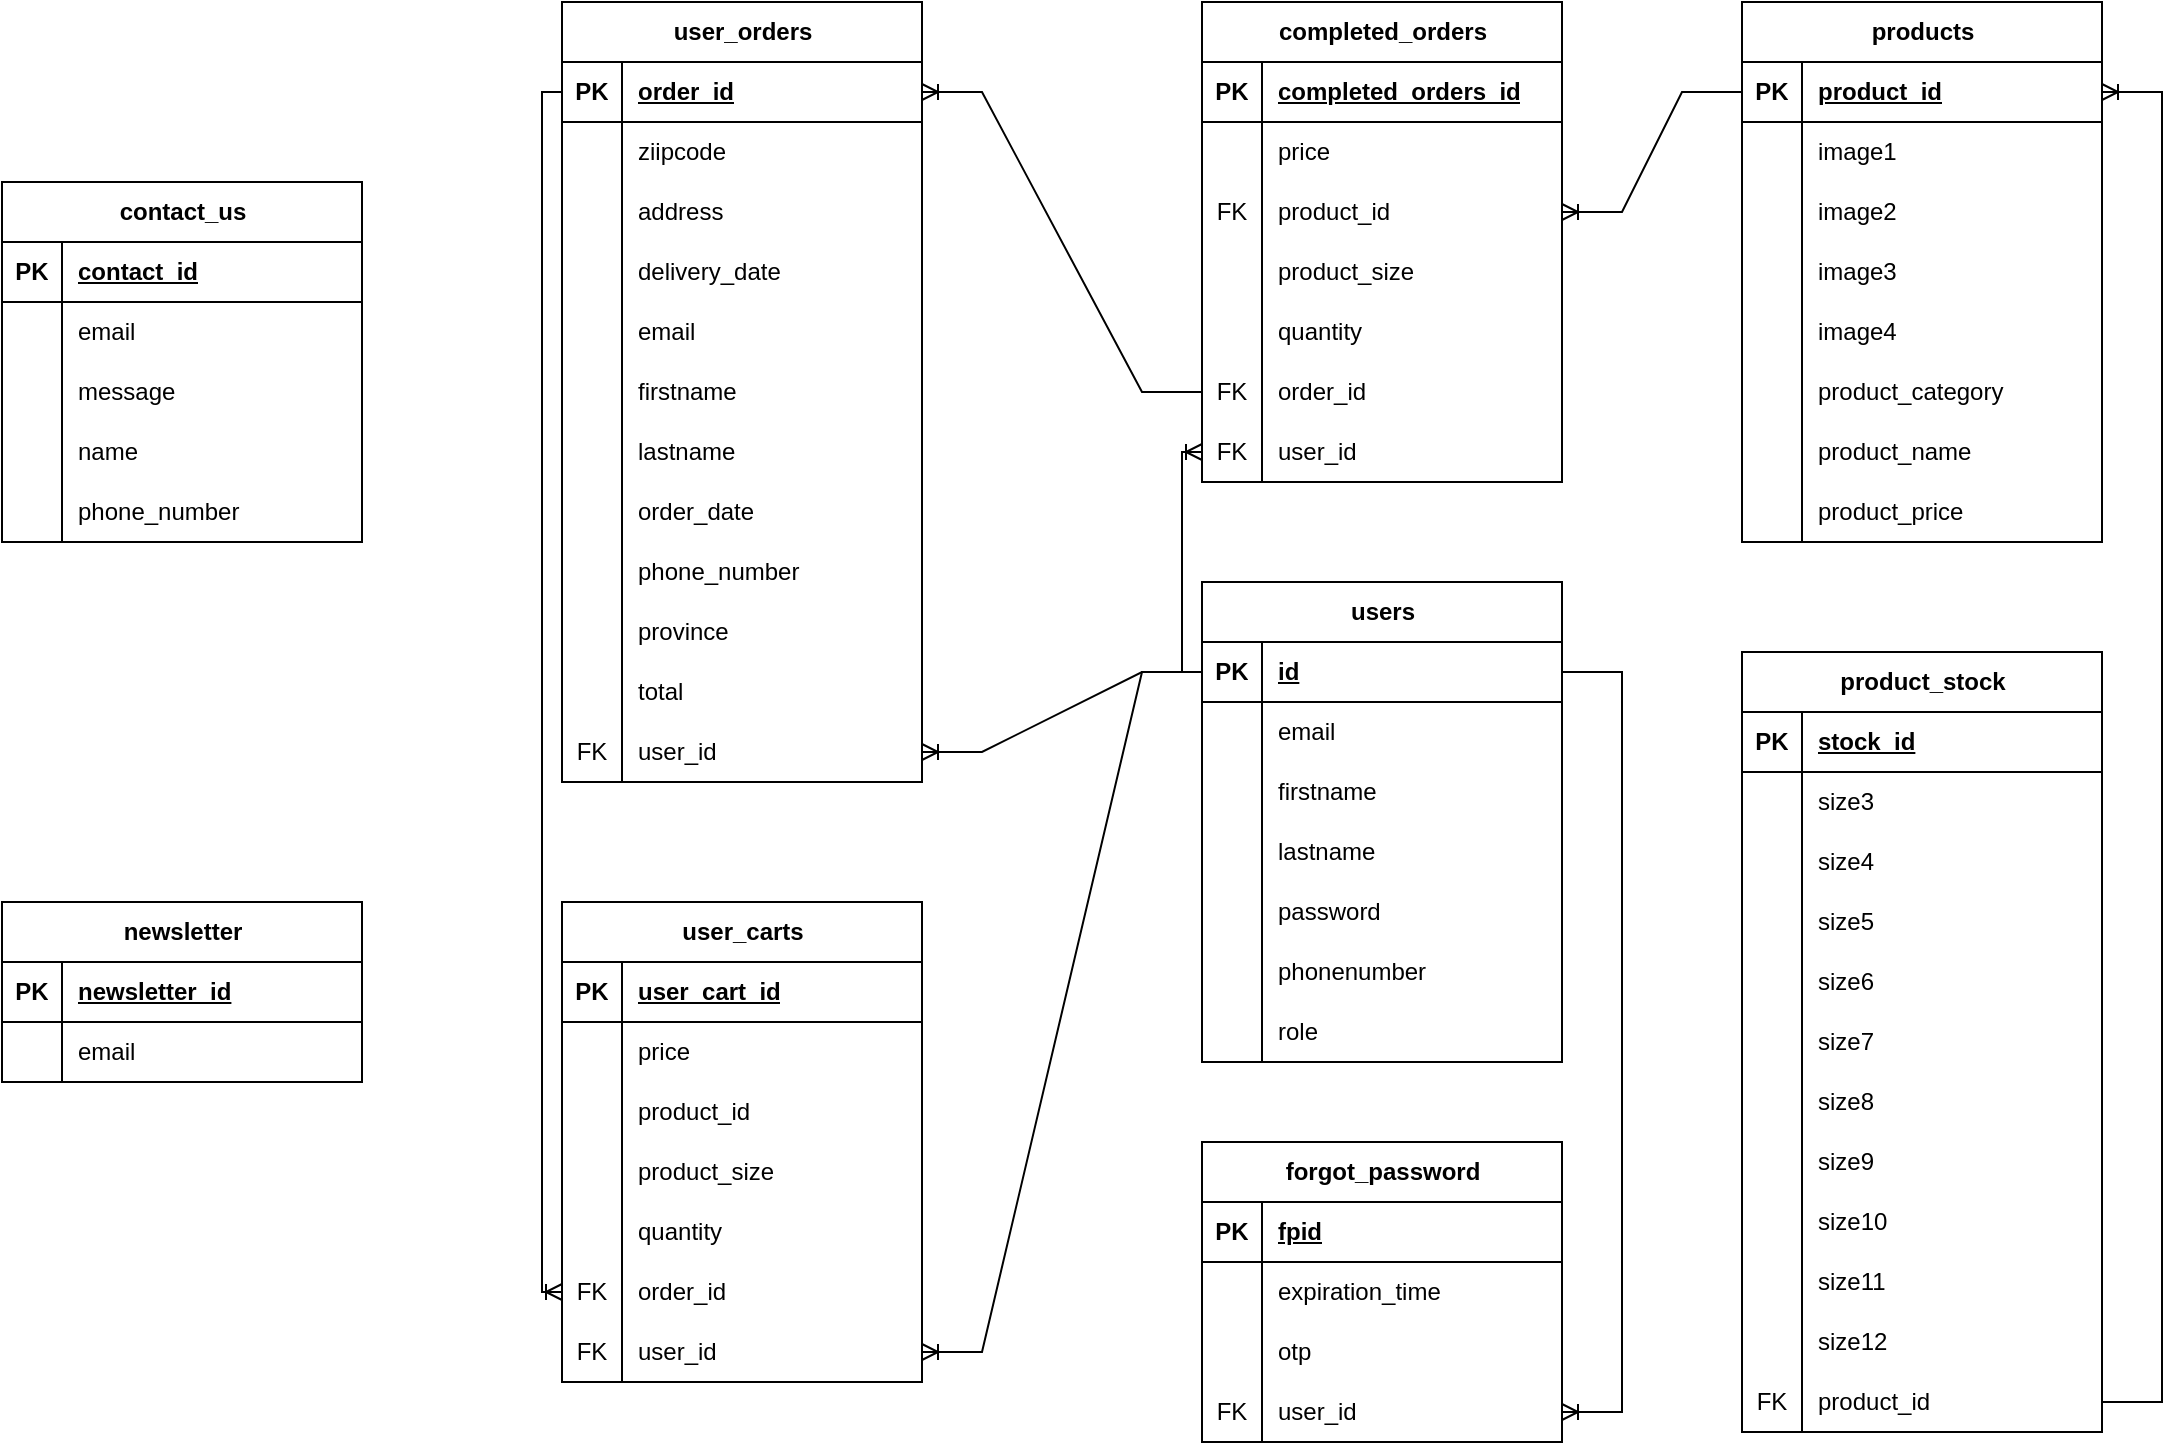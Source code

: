<mxfile version="27.0.5">
  <diagram name="Page-1" id="tk2IO0jIwKFxwJfPUOMp">
    <mxGraphModel dx="2351" dy="782" grid="1" gridSize="10" guides="1" tooltips="1" connect="1" arrows="1" fold="1" page="1" pageScale="1" pageWidth="850" pageHeight="1100" math="0" shadow="0">
      <root>
        <mxCell id="0" />
        <mxCell id="1" parent="0" />
        <mxCell id="IDXm5eW6Bz-DKFUbMT_K-1" value="completed_orders" style="shape=table;startSize=30;container=1;collapsible=1;childLayout=tableLayout;fixedRows=1;rowLines=0;fontStyle=1;align=center;resizeLast=1;html=1;" vertex="1" parent="1">
          <mxGeometry x="350" y="30" width="180" height="240" as="geometry" />
        </mxCell>
        <mxCell id="IDXm5eW6Bz-DKFUbMT_K-2" value="" style="shape=tableRow;horizontal=0;startSize=0;swimlaneHead=0;swimlaneBody=0;fillColor=none;collapsible=0;dropTarget=0;points=[[0,0.5],[1,0.5]];portConstraint=eastwest;top=0;left=0;right=0;bottom=1;" vertex="1" parent="IDXm5eW6Bz-DKFUbMT_K-1">
          <mxGeometry y="30" width="180" height="30" as="geometry" />
        </mxCell>
        <mxCell id="IDXm5eW6Bz-DKFUbMT_K-3" value="PK" style="shape=partialRectangle;connectable=0;fillColor=none;top=0;left=0;bottom=0;right=0;fontStyle=1;overflow=hidden;whiteSpace=wrap;html=1;" vertex="1" parent="IDXm5eW6Bz-DKFUbMT_K-2">
          <mxGeometry width="30" height="30" as="geometry">
            <mxRectangle width="30" height="30" as="alternateBounds" />
          </mxGeometry>
        </mxCell>
        <mxCell id="IDXm5eW6Bz-DKFUbMT_K-4" value="&lt;span style=&quot;text-align: center; text-wrap-mode: nowrap;&quot;&gt;completed_orders_id&lt;/span&gt;" style="shape=partialRectangle;connectable=0;fillColor=none;top=0;left=0;bottom=0;right=0;align=left;spacingLeft=6;fontStyle=5;overflow=hidden;whiteSpace=wrap;html=1;" vertex="1" parent="IDXm5eW6Bz-DKFUbMT_K-2">
          <mxGeometry x="30" width="150" height="30" as="geometry">
            <mxRectangle width="150" height="30" as="alternateBounds" />
          </mxGeometry>
        </mxCell>
        <mxCell id="IDXm5eW6Bz-DKFUbMT_K-5" value="" style="shape=tableRow;horizontal=0;startSize=0;swimlaneHead=0;swimlaneBody=0;fillColor=none;collapsible=0;dropTarget=0;points=[[0,0.5],[1,0.5]];portConstraint=eastwest;top=0;left=0;right=0;bottom=0;" vertex="1" parent="IDXm5eW6Bz-DKFUbMT_K-1">
          <mxGeometry y="60" width="180" height="30" as="geometry" />
        </mxCell>
        <mxCell id="IDXm5eW6Bz-DKFUbMT_K-6" value="" style="shape=partialRectangle;connectable=0;fillColor=none;top=0;left=0;bottom=0;right=0;editable=1;overflow=hidden;whiteSpace=wrap;html=1;" vertex="1" parent="IDXm5eW6Bz-DKFUbMT_K-5">
          <mxGeometry width="30" height="30" as="geometry">
            <mxRectangle width="30" height="30" as="alternateBounds" />
          </mxGeometry>
        </mxCell>
        <mxCell id="IDXm5eW6Bz-DKFUbMT_K-7" value="price" style="shape=partialRectangle;connectable=0;fillColor=none;top=0;left=0;bottom=0;right=0;align=left;spacingLeft=6;overflow=hidden;whiteSpace=wrap;html=1;" vertex="1" parent="IDXm5eW6Bz-DKFUbMT_K-5">
          <mxGeometry x="30" width="150" height="30" as="geometry">
            <mxRectangle width="150" height="30" as="alternateBounds" />
          </mxGeometry>
        </mxCell>
        <mxCell id="IDXm5eW6Bz-DKFUbMT_K-8" value="" style="shape=tableRow;horizontal=0;startSize=0;swimlaneHead=0;swimlaneBody=0;fillColor=none;collapsible=0;dropTarget=0;points=[[0,0.5],[1,0.5]];portConstraint=eastwest;top=0;left=0;right=0;bottom=0;" vertex="1" parent="IDXm5eW6Bz-DKFUbMT_K-1">
          <mxGeometry y="90" width="180" height="30" as="geometry" />
        </mxCell>
        <mxCell id="IDXm5eW6Bz-DKFUbMT_K-9" value="FK" style="shape=partialRectangle;connectable=0;fillColor=none;top=0;left=0;bottom=0;right=0;editable=1;overflow=hidden;whiteSpace=wrap;html=1;" vertex="1" parent="IDXm5eW6Bz-DKFUbMT_K-8">
          <mxGeometry width="30" height="30" as="geometry">
            <mxRectangle width="30" height="30" as="alternateBounds" />
          </mxGeometry>
        </mxCell>
        <mxCell id="IDXm5eW6Bz-DKFUbMT_K-10" value="product_id" style="shape=partialRectangle;connectable=0;fillColor=none;top=0;left=0;bottom=0;right=0;align=left;spacingLeft=6;overflow=hidden;whiteSpace=wrap;html=1;" vertex="1" parent="IDXm5eW6Bz-DKFUbMT_K-8">
          <mxGeometry x="30" width="150" height="30" as="geometry">
            <mxRectangle width="150" height="30" as="alternateBounds" />
          </mxGeometry>
        </mxCell>
        <mxCell id="IDXm5eW6Bz-DKFUbMT_K-11" value="" style="shape=tableRow;horizontal=0;startSize=0;swimlaneHead=0;swimlaneBody=0;fillColor=none;collapsible=0;dropTarget=0;points=[[0,0.5],[1,0.5]];portConstraint=eastwest;top=0;left=0;right=0;bottom=0;" vertex="1" parent="IDXm5eW6Bz-DKFUbMT_K-1">
          <mxGeometry y="120" width="180" height="30" as="geometry" />
        </mxCell>
        <mxCell id="IDXm5eW6Bz-DKFUbMT_K-12" value="" style="shape=partialRectangle;connectable=0;fillColor=none;top=0;left=0;bottom=0;right=0;editable=1;overflow=hidden;whiteSpace=wrap;html=1;" vertex="1" parent="IDXm5eW6Bz-DKFUbMT_K-11">
          <mxGeometry width="30" height="30" as="geometry">
            <mxRectangle width="30" height="30" as="alternateBounds" />
          </mxGeometry>
        </mxCell>
        <mxCell id="IDXm5eW6Bz-DKFUbMT_K-13" value="product_size" style="shape=partialRectangle;connectable=0;fillColor=none;top=0;left=0;bottom=0;right=0;align=left;spacingLeft=6;overflow=hidden;whiteSpace=wrap;html=1;" vertex="1" parent="IDXm5eW6Bz-DKFUbMT_K-11">
          <mxGeometry x="30" width="150" height="30" as="geometry">
            <mxRectangle width="150" height="30" as="alternateBounds" />
          </mxGeometry>
        </mxCell>
        <mxCell id="IDXm5eW6Bz-DKFUbMT_K-14" value="" style="shape=tableRow;horizontal=0;startSize=0;swimlaneHead=0;swimlaneBody=0;fillColor=none;collapsible=0;dropTarget=0;points=[[0,0.5],[1,0.5]];portConstraint=eastwest;top=0;left=0;right=0;bottom=0;" vertex="1" parent="IDXm5eW6Bz-DKFUbMT_K-1">
          <mxGeometry y="150" width="180" height="30" as="geometry" />
        </mxCell>
        <mxCell id="IDXm5eW6Bz-DKFUbMT_K-15" value="" style="shape=partialRectangle;connectable=0;fillColor=none;top=0;left=0;bottom=0;right=0;editable=1;overflow=hidden;whiteSpace=wrap;html=1;" vertex="1" parent="IDXm5eW6Bz-DKFUbMT_K-14">
          <mxGeometry width="30" height="30" as="geometry">
            <mxRectangle width="30" height="30" as="alternateBounds" />
          </mxGeometry>
        </mxCell>
        <mxCell id="IDXm5eW6Bz-DKFUbMT_K-16" value="quantity" style="shape=partialRectangle;connectable=0;fillColor=none;top=0;left=0;bottom=0;right=0;align=left;spacingLeft=6;overflow=hidden;whiteSpace=wrap;html=1;" vertex="1" parent="IDXm5eW6Bz-DKFUbMT_K-14">
          <mxGeometry x="30" width="150" height="30" as="geometry">
            <mxRectangle width="150" height="30" as="alternateBounds" />
          </mxGeometry>
        </mxCell>
        <mxCell id="IDXm5eW6Bz-DKFUbMT_K-17" value="" style="shape=tableRow;horizontal=0;startSize=0;swimlaneHead=0;swimlaneBody=0;fillColor=none;collapsible=0;dropTarget=0;points=[[0,0.5],[1,0.5]];portConstraint=eastwest;top=0;left=0;right=0;bottom=0;" vertex="1" parent="IDXm5eW6Bz-DKFUbMT_K-1">
          <mxGeometry y="180" width="180" height="30" as="geometry" />
        </mxCell>
        <mxCell id="IDXm5eW6Bz-DKFUbMT_K-18" value="FK" style="shape=partialRectangle;connectable=0;fillColor=none;top=0;left=0;bottom=0;right=0;editable=1;overflow=hidden;whiteSpace=wrap;html=1;" vertex="1" parent="IDXm5eW6Bz-DKFUbMT_K-17">
          <mxGeometry width="30" height="30" as="geometry">
            <mxRectangle width="30" height="30" as="alternateBounds" />
          </mxGeometry>
        </mxCell>
        <mxCell id="IDXm5eW6Bz-DKFUbMT_K-19" value="order_id" style="shape=partialRectangle;connectable=0;fillColor=none;top=0;left=0;bottom=0;right=0;align=left;spacingLeft=6;overflow=hidden;whiteSpace=wrap;html=1;" vertex="1" parent="IDXm5eW6Bz-DKFUbMT_K-17">
          <mxGeometry x="30" width="150" height="30" as="geometry">
            <mxRectangle width="150" height="30" as="alternateBounds" />
          </mxGeometry>
        </mxCell>
        <mxCell id="IDXm5eW6Bz-DKFUbMT_K-20" value="" style="shape=tableRow;horizontal=0;startSize=0;swimlaneHead=0;swimlaneBody=0;fillColor=none;collapsible=0;dropTarget=0;points=[[0,0.5],[1,0.5]];portConstraint=eastwest;top=0;left=0;right=0;bottom=0;" vertex="1" parent="IDXm5eW6Bz-DKFUbMT_K-1">
          <mxGeometry y="210" width="180" height="30" as="geometry" />
        </mxCell>
        <mxCell id="IDXm5eW6Bz-DKFUbMT_K-21" value="FK" style="shape=partialRectangle;connectable=0;fillColor=none;top=0;left=0;bottom=0;right=0;editable=1;overflow=hidden;whiteSpace=wrap;html=1;" vertex="1" parent="IDXm5eW6Bz-DKFUbMT_K-20">
          <mxGeometry width="30" height="30" as="geometry">
            <mxRectangle width="30" height="30" as="alternateBounds" />
          </mxGeometry>
        </mxCell>
        <mxCell id="IDXm5eW6Bz-DKFUbMT_K-22" value="user_id" style="shape=partialRectangle;connectable=0;fillColor=none;top=0;left=0;bottom=0;right=0;align=left;spacingLeft=6;overflow=hidden;whiteSpace=wrap;html=1;" vertex="1" parent="IDXm5eW6Bz-DKFUbMT_K-20">
          <mxGeometry x="30" width="150" height="30" as="geometry">
            <mxRectangle width="150" height="30" as="alternateBounds" />
          </mxGeometry>
        </mxCell>
        <mxCell id="IDXm5eW6Bz-DKFUbMT_K-23" value="contact_us" style="shape=table;startSize=30;container=1;collapsible=1;childLayout=tableLayout;fixedRows=1;rowLines=0;fontStyle=1;align=center;resizeLast=1;html=1;" vertex="1" parent="1">
          <mxGeometry x="-250" y="120" width="180" height="180" as="geometry" />
        </mxCell>
        <mxCell id="IDXm5eW6Bz-DKFUbMT_K-24" value="" style="shape=tableRow;horizontal=0;startSize=0;swimlaneHead=0;swimlaneBody=0;fillColor=none;collapsible=0;dropTarget=0;points=[[0,0.5],[1,0.5]];portConstraint=eastwest;top=0;left=0;right=0;bottom=1;" vertex="1" parent="IDXm5eW6Bz-DKFUbMT_K-23">
          <mxGeometry y="30" width="180" height="30" as="geometry" />
        </mxCell>
        <mxCell id="IDXm5eW6Bz-DKFUbMT_K-25" value="PK" style="shape=partialRectangle;connectable=0;fillColor=none;top=0;left=0;bottom=0;right=0;fontStyle=1;overflow=hidden;whiteSpace=wrap;html=1;" vertex="1" parent="IDXm5eW6Bz-DKFUbMT_K-24">
          <mxGeometry width="30" height="30" as="geometry">
            <mxRectangle width="30" height="30" as="alternateBounds" />
          </mxGeometry>
        </mxCell>
        <mxCell id="IDXm5eW6Bz-DKFUbMT_K-26" value="contact_id" style="shape=partialRectangle;connectable=0;fillColor=none;top=0;left=0;bottom=0;right=0;align=left;spacingLeft=6;fontStyle=5;overflow=hidden;whiteSpace=wrap;html=1;" vertex="1" parent="IDXm5eW6Bz-DKFUbMT_K-24">
          <mxGeometry x="30" width="150" height="30" as="geometry">
            <mxRectangle width="150" height="30" as="alternateBounds" />
          </mxGeometry>
        </mxCell>
        <mxCell id="IDXm5eW6Bz-DKFUbMT_K-27" value="" style="shape=tableRow;horizontal=0;startSize=0;swimlaneHead=0;swimlaneBody=0;fillColor=none;collapsible=0;dropTarget=0;points=[[0,0.5],[1,0.5]];portConstraint=eastwest;top=0;left=0;right=0;bottom=0;" vertex="1" parent="IDXm5eW6Bz-DKFUbMT_K-23">
          <mxGeometry y="60" width="180" height="30" as="geometry" />
        </mxCell>
        <mxCell id="IDXm5eW6Bz-DKFUbMT_K-28" value="" style="shape=partialRectangle;connectable=0;fillColor=none;top=0;left=0;bottom=0;right=0;editable=1;overflow=hidden;whiteSpace=wrap;html=1;" vertex="1" parent="IDXm5eW6Bz-DKFUbMT_K-27">
          <mxGeometry width="30" height="30" as="geometry">
            <mxRectangle width="30" height="30" as="alternateBounds" />
          </mxGeometry>
        </mxCell>
        <mxCell id="IDXm5eW6Bz-DKFUbMT_K-29" value="email" style="shape=partialRectangle;connectable=0;fillColor=none;top=0;left=0;bottom=0;right=0;align=left;spacingLeft=6;overflow=hidden;whiteSpace=wrap;html=1;" vertex="1" parent="IDXm5eW6Bz-DKFUbMT_K-27">
          <mxGeometry x="30" width="150" height="30" as="geometry">
            <mxRectangle width="150" height="30" as="alternateBounds" />
          </mxGeometry>
        </mxCell>
        <mxCell id="IDXm5eW6Bz-DKFUbMT_K-30" value="" style="shape=tableRow;horizontal=0;startSize=0;swimlaneHead=0;swimlaneBody=0;fillColor=none;collapsible=0;dropTarget=0;points=[[0,0.5],[1,0.5]];portConstraint=eastwest;top=0;left=0;right=0;bottom=0;" vertex="1" parent="IDXm5eW6Bz-DKFUbMT_K-23">
          <mxGeometry y="90" width="180" height="30" as="geometry" />
        </mxCell>
        <mxCell id="IDXm5eW6Bz-DKFUbMT_K-31" value="" style="shape=partialRectangle;connectable=0;fillColor=none;top=0;left=0;bottom=0;right=0;editable=1;overflow=hidden;whiteSpace=wrap;html=1;" vertex="1" parent="IDXm5eW6Bz-DKFUbMT_K-30">
          <mxGeometry width="30" height="30" as="geometry">
            <mxRectangle width="30" height="30" as="alternateBounds" />
          </mxGeometry>
        </mxCell>
        <mxCell id="IDXm5eW6Bz-DKFUbMT_K-32" value="message" style="shape=partialRectangle;connectable=0;fillColor=none;top=0;left=0;bottom=0;right=0;align=left;spacingLeft=6;overflow=hidden;whiteSpace=wrap;html=1;" vertex="1" parent="IDXm5eW6Bz-DKFUbMT_K-30">
          <mxGeometry x="30" width="150" height="30" as="geometry">
            <mxRectangle width="150" height="30" as="alternateBounds" />
          </mxGeometry>
        </mxCell>
        <mxCell id="IDXm5eW6Bz-DKFUbMT_K-33" value="" style="shape=tableRow;horizontal=0;startSize=0;swimlaneHead=0;swimlaneBody=0;fillColor=none;collapsible=0;dropTarget=0;points=[[0,0.5],[1,0.5]];portConstraint=eastwest;top=0;left=0;right=0;bottom=0;" vertex="1" parent="IDXm5eW6Bz-DKFUbMT_K-23">
          <mxGeometry y="120" width="180" height="30" as="geometry" />
        </mxCell>
        <mxCell id="IDXm5eW6Bz-DKFUbMT_K-34" value="" style="shape=partialRectangle;connectable=0;fillColor=none;top=0;left=0;bottom=0;right=0;editable=1;overflow=hidden;whiteSpace=wrap;html=1;" vertex="1" parent="IDXm5eW6Bz-DKFUbMT_K-33">
          <mxGeometry width="30" height="30" as="geometry">
            <mxRectangle width="30" height="30" as="alternateBounds" />
          </mxGeometry>
        </mxCell>
        <mxCell id="IDXm5eW6Bz-DKFUbMT_K-35" value="name" style="shape=partialRectangle;connectable=0;fillColor=none;top=0;left=0;bottom=0;right=0;align=left;spacingLeft=6;overflow=hidden;whiteSpace=wrap;html=1;" vertex="1" parent="IDXm5eW6Bz-DKFUbMT_K-33">
          <mxGeometry x="30" width="150" height="30" as="geometry">
            <mxRectangle width="150" height="30" as="alternateBounds" />
          </mxGeometry>
        </mxCell>
        <mxCell id="IDXm5eW6Bz-DKFUbMT_K-36" value="" style="shape=tableRow;horizontal=0;startSize=0;swimlaneHead=0;swimlaneBody=0;fillColor=none;collapsible=0;dropTarget=0;points=[[0,0.5],[1,0.5]];portConstraint=eastwest;top=0;left=0;right=0;bottom=0;" vertex="1" parent="IDXm5eW6Bz-DKFUbMT_K-23">
          <mxGeometry y="150" width="180" height="30" as="geometry" />
        </mxCell>
        <mxCell id="IDXm5eW6Bz-DKFUbMT_K-37" value="" style="shape=partialRectangle;connectable=0;fillColor=none;top=0;left=0;bottom=0;right=0;editable=1;overflow=hidden;whiteSpace=wrap;html=1;" vertex="1" parent="IDXm5eW6Bz-DKFUbMT_K-36">
          <mxGeometry width="30" height="30" as="geometry">
            <mxRectangle width="30" height="30" as="alternateBounds" />
          </mxGeometry>
        </mxCell>
        <mxCell id="IDXm5eW6Bz-DKFUbMT_K-38" value="phone_number" style="shape=partialRectangle;connectable=0;fillColor=none;top=0;left=0;bottom=0;right=0;align=left;spacingLeft=6;overflow=hidden;whiteSpace=wrap;html=1;" vertex="1" parent="IDXm5eW6Bz-DKFUbMT_K-36">
          <mxGeometry x="30" width="150" height="30" as="geometry">
            <mxRectangle width="150" height="30" as="alternateBounds" />
          </mxGeometry>
        </mxCell>
        <mxCell id="IDXm5eW6Bz-DKFUbMT_K-39" value="forgot_password" style="shape=table;startSize=30;container=1;collapsible=1;childLayout=tableLayout;fixedRows=1;rowLines=0;fontStyle=1;align=center;resizeLast=1;html=1;" vertex="1" parent="1">
          <mxGeometry x="350" y="600" width="180" height="150" as="geometry" />
        </mxCell>
        <mxCell id="IDXm5eW6Bz-DKFUbMT_K-40" value="" style="shape=tableRow;horizontal=0;startSize=0;swimlaneHead=0;swimlaneBody=0;fillColor=none;collapsible=0;dropTarget=0;points=[[0,0.5],[1,0.5]];portConstraint=eastwest;top=0;left=0;right=0;bottom=1;" vertex="1" parent="IDXm5eW6Bz-DKFUbMT_K-39">
          <mxGeometry y="30" width="180" height="30" as="geometry" />
        </mxCell>
        <mxCell id="IDXm5eW6Bz-DKFUbMT_K-41" value="PK" style="shape=partialRectangle;connectable=0;fillColor=none;top=0;left=0;bottom=0;right=0;fontStyle=1;overflow=hidden;whiteSpace=wrap;html=1;" vertex="1" parent="IDXm5eW6Bz-DKFUbMT_K-40">
          <mxGeometry width="30" height="30" as="geometry">
            <mxRectangle width="30" height="30" as="alternateBounds" />
          </mxGeometry>
        </mxCell>
        <mxCell id="IDXm5eW6Bz-DKFUbMT_K-42" value="fpid" style="shape=partialRectangle;connectable=0;fillColor=none;top=0;left=0;bottom=0;right=0;align=left;spacingLeft=6;fontStyle=5;overflow=hidden;whiteSpace=wrap;html=1;" vertex="1" parent="IDXm5eW6Bz-DKFUbMT_K-40">
          <mxGeometry x="30" width="150" height="30" as="geometry">
            <mxRectangle width="150" height="30" as="alternateBounds" />
          </mxGeometry>
        </mxCell>
        <mxCell id="IDXm5eW6Bz-DKFUbMT_K-43" value="" style="shape=tableRow;horizontal=0;startSize=0;swimlaneHead=0;swimlaneBody=0;fillColor=none;collapsible=0;dropTarget=0;points=[[0,0.5],[1,0.5]];portConstraint=eastwest;top=0;left=0;right=0;bottom=0;" vertex="1" parent="IDXm5eW6Bz-DKFUbMT_K-39">
          <mxGeometry y="60" width="180" height="30" as="geometry" />
        </mxCell>
        <mxCell id="IDXm5eW6Bz-DKFUbMT_K-44" value="" style="shape=partialRectangle;connectable=0;fillColor=none;top=0;left=0;bottom=0;right=0;editable=1;overflow=hidden;whiteSpace=wrap;html=1;" vertex="1" parent="IDXm5eW6Bz-DKFUbMT_K-43">
          <mxGeometry width="30" height="30" as="geometry">
            <mxRectangle width="30" height="30" as="alternateBounds" />
          </mxGeometry>
        </mxCell>
        <mxCell id="IDXm5eW6Bz-DKFUbMT_K-45" value="expiration_time" style="shape=partialRectangle;connectable=0;fillColor=none;top=0;left=0;bottom=0;right=0;align=left;spacingLeft=6;overflow=hidden;whiteSpace=wrap;html=1;" vertex="1" parent="IDXm5eW6Bz-DKFUbMT_K-43">
          <mxGeometry x="30" width="150" height="30" as="geometry">
            <mxRectangle width="150" height="30" as="alternateBounds" />
          </mxGeometry>
        </mxCell>
        <mxCell id="IDXm5eW6Bz-DKFUbMT_K-46" value="" style="shape=tableRow;horizontal=0;startSize=0;swimlaneHead=0;swimlaneBody=0;fillColor=none;collapsible=0;dropTarget=0;points=[[0,0.5],[1,0.5]];portConstraint=eastwest;top=0;left=0;right=0;bottom=0;" vertex="1" parent="IDXm5eW6Bz-DKFUbMT_K-39">
          <mxGeometry y="90" width="180" height="30" as="geometry" />
        </mxCell>
        <mxCell id="IDXm5eW6Bz-DKFUbMT_K-47" value="" style="shape=partialRectangle;connectable=0;fillColor=none;top=0;left=0;bottom=0;right=0;editable=1;overflow=hidden;whiteSpace=wrap;html=1;" vertex="1" parent="IDXm5eW6Bz-DKFUbMT_K-46">
          <mxGeometry width="30" height="30" as="geometry">
            <mxRectangle width="30" height="30" as="alternateBounds" />
          </mxGeometry>
        </mxCell>
        <mxCell id="IDXm5eW6Bz-DKFUbMT_K-48" value="otp" style="shape=partialRectangle;connectable=0;fillColor=none;top=0;left=0;bottom=0;right=0;align=left;spacingLeft=6;overflow=hidden;whiteSpace=wrap;html=1;" vertex="1" parent="IDXm5eW6Bz-DKFUbMT_K-46">
          <mxGeometry x="30" width="150" height="30" as="geometry">
            <mxRectangle width="150" height="30" as="alternateBounds" />
          </mxGeometry>
        </mxCell>
        <mxCell id="IDXm5eW6Bz-DKFUbMT_K-49" value="" style="shape=tableRow;horizontal=0;startSize=0;swimlaneHead=0;swimlaneBody=0;fillColor=none;collapsible=0;dropTarget=0;points=[[0,0.5],[1,0.5]];portConstraint=eastwest;top=0;left=0;right=0;bottom=0;" vertex="1" parent="IDXm5eW6Bz-DKFUbMT_K-39">
          <mxGeometry y="120" width="180" height="30" as="geometry" />
        </mxCell>
        <mxCell id="IDXm5eW6Bz-DKFUbMT_K-50" value="FK" style="shape=partialRectangle;connectable=0;fillColor=none;top=0;left=0;bottom=0;right=0;editable=1;overflow=hidden;whiteSpace=wrap;html=1;" vertex="1" parent="IDXm5eW6Bz-DKFUbMT_K-49">
          <mxGeometry width="30" height="30" as="geometry">
            <mxRectangle width="30" height="30" as="alternateBounds" />
          </mxGeometry>
        </mxCell>
        <mxCell id="IDXm5eW6Bz-DKFUbMT_K-51" value="user_id" style="shape=partialRectangle;connectable=0;fillColor=none;top=0;left=0;bottom=0;right=0;align=left;spacingLeft=6;overflow=hidden;whiteSpace=wrap;html=1;" vertex="1" parent="IDXm5eW6Bz-DKFUbMT_K-49">
          <mxGeometry x="30" width="150" height="30" as="geometry">
            <mxRectangle width="150" height="30" as="alternateBounds" />
          </mxGeometry>
        </mxCell>
        <mxCell id="IDXm5eW6Bz-DKFUbMT_K-52" value="newsletter" style="shape=table;startSize=30;container=1;collapsible=1;childLayout=tableLayout;fixedRows=1;rowLines=0;fontStyle=1;align=center;resizeLast=1;html=1;" vertex="1" parent="1">
          <mxGeometry x="-250" y="480" width="180" height="90" as="geometry" />
        </mxCell>
        <mxCell id="IDXm5eW6Bz-DKFUbMT_K-53" value="" style="shape=tableRow;horizontal=0;startSize=0;swimlaneHead=0;swimlaneBody=0;fillColor=none;collapsible=0;dropTarget=0;points=[[0,0.5],[1,0.5]];portConstraint=eastwest;top=0;left=0;right=0;bottom=1;" vertex="1" parent="IDXm5eW6Bz-DKFUbMT_K-52">
          <mxGeometry y="30" width="180" height="30" as="geometry" />
        </mxCell>
        <mxCell id="IDXm5eW6Bz-DKFUbMT_K-54" value="PK" style="shape=partialRectangle;connectable=0;fillColor=none;top=0;left=0;bottom=0;right=0;fontStyle=1;overflow=hidden;whiteSpace=wrap;html=1;" vertex="1" parent="IDXm5eW6Bz-DKFUbMT_K-53">
          <mxGeometry width="30" height="30" as="geometry">
            <mxRectangle width="30" height="30" as="alternateBounds" />
          </mxGeometry>
        </mxCell>
        <mxCell id="IDXm5eW6Bz-DKFUbMT_K-55" value="newsletter_id" style="shape=partialRectangle;connectable=0;fillColor=none;top=0;left=0;bottom=0;right=0;align=left;spacingLeft=6;fontStyle=5;overflow=hidden;whiteSpace=wrap;html=1;" vertex="1" parent="IDXm5eW6Bz-DKFUbMT_K-53">
          <mxGeometry x="30" width="150" height="30" as="geometry">
            <mxRectangle width="150" height="30" as="alternateBounds" />
          </mxGeometry>
        </mxCell>
        <mxCell id="IDXm5eW6Bz-DKFUbMT_K-56" value="" style="shape=tableRow;horizontal=0;startSize=0;swimlaneHead=0;swimlaneBody=0;fillColor=none;collapsible=0;dropTarget=0;points=[[0,0.5],[1,0.5]];portConstraint=eastwest;top=0;left=0;right=0;bottom=0;" vertex="1" parent="IDXm5eW6Bz-DKFUbMT_K-52">
          <mxGeometry y="60" width="180" height="30" as="geometry" />
        </mxCell>
        <mxCell id="IDXm5eW6Bz-DKFUbMT_K-57" value="" style="shape=partialRectangle;connectable=0;fillColor=none;top=0;left=0;bottom=0;right=0;editable=1;overflow=hidden;whiteSpace=wrap;html=1;" vertex="1" parent="IDXm5eW6Bz-DKFUbMT_K-56">
          <mxGeometry width="30" height="30" as="geometry">
            <mxRectangle width="30" height="30" as="alternateBounds" />
          </mxGeometry>
        </mxCell>
        <mxCell id="IDXm5eW6Bz-DKFUbMT_K-58" value="email" style="shape=partialRectangle;connectable=0;fillColor=none;top=0;left=0;bottom=0;right=0;align=left;spacingLeft=6;overflow=hidden;whiteSpace=wrap;html=1;" vertex="1" parent="IDXm5eW6Bz-DKFUbMT_K-56">
          <mxGeometry x="30" width="150" height="30" as="geometry">
            <mxRectangle width="150" height="30" as="alternateBounds" />
          </mxGeometry>
        </mxCell>
        <mxCell id="IDXm5eW6Bz-DKFUbMT_K-65" value="product_stock" style="shape=table;startSize=30;container=1;collapsible=1;childLayout=tableLayout;fixedRows=1;rowLines=0;fontStyle=1;align=center;resizeLast=1;html=1;" vertex="1" parent="1">
          <mxGeometry x="620" y="355" width="180" height="390" as="geometry" />
        </mxCell>
        <mxCell id="IDXm5eW6Bz-DKFUbMT_K-66" value="" style="shape=tableRow;horizontal=0;startSize=0;swimlaneHead=0;swimlaneBody=0;fillColor=none;collapsible=0;dropTarget=0;points=[[0,0.5],[1,0.5]];portConstraint=eastwest;top=0;left=0;right=0;bottom=1;" vertex="1" parent="IDXm5eW6Bz-DKFUbMT_K-65">
          <mxGeometry y="30" width="180" height="30" as="geometry" />
        </mxCell>
        <mxCell id="IDXm5eW6Bz-DKFUbMT_K-67" value="PK" style="shape=partialRectangle;connectable=0;fillColor=none;top=0;left=0;bottom=0;right=0;fontStyle=1;overflow=hidden;whiteSpace=wrap;html=1;" vertex="1" parent="IDXm5eW6Bz-DKFUbMT_K-66">
          <mxGeometry width="30" height="30" as="geometry">
            <mxRectangle width="30" height="30" as="alternateBounds" />
          </mxGeometry>
        </mxCell>
        <mxCell id="IDXm5eW6Bz-DKFUbMT_K-68" value="stock_id" style="shape=partialRectangle;connectable=0;fillColor=none;top=0;left=0;bottom=0;right=0;align=left;spacingLeft=6;fontStyle=5;overflow=hidden;whiteSpace=wrap;html=1;" vertex="1" parent="IDXm5eW6Bz-DKFUbMT_K-66">
          <mxGeometry x="30" width="150" height="30" as="geometry">
            <mxRectangle width="150" height="30" as="alternateBounds" />
          </mxGeometry>
        </mxCell>
        <mxCell id="IDXm5eW6Bz-DKFUbMT_K-69" value="" style="shape=tableRow;horizontal=0;startSize=0;swimlaneHead=0;swimlaneBody=0;fillColor=none;collapsible=0;dropTarget=0;points=[[0,0.5],[1,0.5]];portConstraint=eastwest;top=0;left=0;right=0;bottom=0;" vertex="1" parent="IDXm5eW6Bz-DKFUbMT_K-65">
          <mxGeometry y="60" width="180" height="30" as="geometry" />
        </mxCell>
        <mxCell id="IDXm5eW6Bz-DKFUbMT_K-70" value="" style="shape=partialRectangle;connectable=0;fillColor=none;top=0;left=0;bottom=0;right=0;editable=1;overflow=hidden;whiteSpace=wrap;html=1;" vertex="1" parent="IDXm5eW6Bz-DKFUbMT_K-69">
          <mxGeometry width="30" height="30" as="geometry">
            <mxRectangle width="30" height="30" as="alternateBounds" />
          </mxGeometry>
        </mxCell>
        <mxCell id="IDXm5eW6Bz-DKFUbMT_K-71" value="size3" style="shape=partialRectangle;connectable=0;fillColor=none;top=0;left=0;bottom=0;right=0;align=left;spacingLeft=6;overflow=hidden;whiteSpace=wrap;html=1;" vertex="1" parent="IDXm5eW6Bz-DKFUbMT_K-69">
          <mxGeometry x="30" width="150" height="30" as="geometry">
            <mxRectangle width="150" height="30" as="alternateBounds" />
          </mxGeometry>
        </mxCell>
        <mxCell id="IDXm5eW6Bz-DKFUbMT_K-72" value="" style="shape=tableRow;horizontal=0;startSize=0;swimlaneHead=0;swimlaneBody=0;fillColor=none;collapsible=0;dropTarget=0;points=[[0,0.5],[1,0.5]];portConstraint=eastwest;top=0;left=0;right=0;bottom=0;" vertex="1" parent="IDXm5eW6Bz-DKFUbMT_K-65">
          <mxGeometry y="90" width="180" height="30" as="geometry" />
        </mxCell>
        <mxCell id="IDXm5eW6Bz-DKFUbMT_K-73" value="" style="shape=partialRectangle;connectable=0;fillColor=none;top=0;left=0;bottom=0;right=0;editable=1;overflow=hidden;whiteSpace=wrap;html=1;" vertex="1" parent="IDXm5eW6Bz-DKFUbMT_K-72">
          <mxGeometry width="30" height="30" as="geometry">
            <mxRectangle width="30" height="30" as="alternateBounds" />
          </mxGeometry>
        </mxCell>
        <mxCell id="IDXm5eW6Bz-DKFUbMT_K-74" value="size4" style="shape=partialRectangle;connectable=0;fillColor=none;top=0;left=0;bottom=0;right=0;align=left;spacingLeft=6;overflow=hidden;whiteSpace=wrap;html=1;" vertex="1" parent="IDXm5eW6Bz-DKFUbMT_K-72">
          <mxGeometry x="30" width="150" height="30" as="geometry">
            <mxRectangle width="150" height="30" as="alternateBounds" />
          </mxGeometry>
        </mxCell>
        <mxCell id="IDXm5eW6Bz-DKFUbMT_K-75" value="" style="shape=tableRow;horizontal=0;startSize=0;swimlaneHead=0;swimlaneBody=0;fillColor=none;collapsible=0;dropTarget=0;points=[[0,0.5],[1,0.5]];portConstraint=eastwest;top=0;left=0;right=0;bottom=0;" vertex="1" parent="IDXm5eW6Bz-DKFUbMT_K-65">
          <mxGeometry y="120" width="180" height="30" as="geometry" />
        </mxCell>
        <mxCell id="IDXm5eW6Bz-DKFUbMT_K-76" value="&lt;div&gt;&lt;br/&gt;&lt;/div&gt;" style="shape=partialRectangle;connectable=0;fillColor=none;top=0;left=0;bottom=0;right=0;editable=1;overflow=hidden;whiteSpace=wrap;html=1;" vertex="1" parent="IDXm5eW6Bz-DKFUbMT_K-75">
          <mxGeometry width="30" height="30" as="geometry">
            <mxRectangle width="30" height="30" as="alternateBounds" />
          </mxGeometry>
        </mxCell>
        <mxCell id="IDXm5eW6Bz-DKFUbMT_K-77" value="size5" style="shape=partialRectangle;connectable=0;fillColor=none;top=0;left=0;bottom=0;right=0;align=left;spacingLeft=6;overflow=hidden;whiteSpace=wrap;html=1;" vertex="1" parent="IDXm5eW6Bz-DKFUbMT_K-75">
          <mxGeometry x="30" width="150" height="30" as="geometry">
            <mxRectangle width="150" height="30" as="alternateBounds" />
          </mxGeometry>
        </mxCell>
        <mxCell id="IDXm5eW6Bz-DKFUbMT_K-78" value="" style="shape=tableRow;horizontal=0;startSize=0;swimlaneHead=0;swimlaneBody=0;fillColor=none;collapsible=0;dropTarget=0;points=[[0,0.5],[1,0.5]];portConstraint=eastwest;top=0;left=0;right=0;bottom=0;" vertex="1" parent="IDXm5eW6Bz-DKFUbMT_K-65">
          <mxGeometry y="150" width="180" height="30" as="geometry" />
        </mxCell>
        <mxCell id="IDXm5eW6Bz-DKFUbMT_K-79" value="&lt;div&gt;&lt;br/&gt;&lt;/div&gt;" style="shape=partialRectangle;connectable=0;fillColor=none;top=0;left=0;bottom=0;right=0;editable=1;overflow=hidden;whiteSpace=wrap;html=1;" vertex="1" parent="IDXm5eW6Bz-DKFUbMT_K-78">
          <mxGeometry width="30" height="30" as="geometry">
            <mxRectangle width="30" height="30" as="alternateBounds" />
          </mxGeometry>
        </mxCell>
        <mxCell id="IDXm5eW6Bz-DKFUbMT_K-80" value="size6" style="shape=partialRectangle;connectable=0;fillColor=none;top=0;left=0;bottom=0;right=0;align=left;spacingLeft=6;overflow=hidden;whiteSpace=wrap;html=1;" vertex="1" parent="IDXm5eW6Bz-DKFUbMT_K-78">
          <mxGeometry x="30" width="150" height="30" as="geometry">
            <mxRectangle width="150" height="30" as="alternateBounds" />
          </mxGeometry>
        </mxCell>
        <mxCell id="IDXm5eW6Bz-DKFUbMT_K-81" value="" style="shape=tableRow;horizontal=0;startSize=0;swimlaneHead=0;swimlaneBody=0;fillColor=none;collapsible=0;dropTarget=0;points=[[0,0.5],[1,0.5]];portConstraint=eastwest;top=0;left=0;right=0;bottom=0;" vertex="1" parent="IDXm5eW6Bz-DKFUbMT_K-65">
          <mxGeometry y="180" width="180" height="30" as="geometry" />
        </mxCell>
        <mxCell id="IDXm5eW6Bz-DKFUbMT_K-82" value="&lt;div&gt;&lt;br/&gt;&lt;/div&gt;" style="shape=partialRectangle;connectable=0;fillColor=none;top=0;left=0;bottom=0;right=0;editable=1;overflow=hidden;whiteSpace=wrap;html=1;" vertex="1" parent="IDXm5eW6Bz-DKFUbMT_K-81">
          <mxGeometry width="30" height="30" as="geometry">
            <mxRectangle width="30" height="30" as="alternateBounds" />
          </mxGeometry>
        </mxCell>
        <mxCell id="IDXm5eW6Bz-DKFUbMT_K-83" value="size7" style="shape=partialRectangle;connectable=0;fillColor=none;top=0;left=0;bottom=0;right=0;align=left;spacingLeft=6;overflow=hidden;whiteSpace=wrap;html=1;" vertex="1" parent="IDXm5eW6Bz-DKFUbMT_K-81">
          <mxGeometry x="30" width="150" height="30" as="geometry">
            <mxRectangle width="150" height="30" as="alternateBounds" />
          </mxGeometry>
        </mxCell>
        <mxCell id="IDXm5eW6Bz-DKFUbMT_K-84" value="" style="shape=tableRow;horizontal=0;startSize=0;swimlaneHead=0;swimlaneBody=0;fillColor=none;collapsible=0;dropTarget=0;points=[[0,0.5],[1,0.5]];portConstraint=eastwest;top=0;left=0;right=0;bottom=0;" vertex="1" parent="IDXm5eW6Bz-DKFUbMT_K-65">
          <mxGeometry y="210" width="180" height="30" as="geometry" />
        </mxCell>
        <mxCell id="IDXm5eW6Bz-DKFUbMT_K-85" value="&lt;div&gt;&lt;br/&gt;&lt;/div&gt;" style="shape=partialRectangle;connectable=0;fillColor=none;top=0;left=0;bottom=0;right=0;editable=1;overflow=hidden;whiteSpace=wrap;html=1;" vertex="1" parent="IDXm5eW6Bz-DKFUbMT_K-84">
          <mxGeometry width="30" height="30" as="geometry">
            <mxRectangle width="30" height="30" as="alternateBounds" />
          </mxGeometry>
        </mxCell>
        <mxCell id="IDXm5eW6Bz-DKFUbMT_K-86" value="size8" style="shape=partialRectangle;connectable=0;fillColor=none;top=0;left=0;bottom=0;right=0;align=left;spacingLeft=6;overflow=hidden;whiteSpace=wrap;html=1;" vertex="1" parent="IDXm5eW6Bz-DKFUbMT_K-84">
          <mxGeometry x="30" width="150" height="30" as="geometry">
            <mxRectangle width="150" height="30" as="alternateBounds" />
          </mxGeometry>
        </mxCell>
        <mxCell id="IDXm5eW6Bz-DKFUbMT_K-87" value="" style="shape=tableRow;horizontal=0;startSize=0;swimlaneHead=0;swimlaneBody=0;fillColor=none;collapsible=0;dropTarget=0;points=[[0,0.5],[1,0.5]];portConstraint=eastwest;top=0;left=0;right=0;bottom=0;" vertex="1" parent="IDXm5eW6Bz-DKFUbMT_K-65">
          <mxGeometry y="240" width="180" height="30" as="geometry" />
        </mxCell>
        <mxCell id="IDXm5eW6Bz-DKFUbMT_K-88" value="&lt;div&gt;&lt;br/&gt;&lt;/div&gt;" style="shape=partialRectangle;connectable=0;fillColor=none;top=0;left=0;bottom=0;right=0;editable=1;overflow=hidden;whiteSpace=wrap;html=1;" vertex="1" parent="IDXm5eW6Bz-DKFUbMT_K-87">
          <mxGeometry width="30" height="30" as="geometry">
            <mxRectangle width="30" height="30" as="alternateBounds" />
          </mxGeometry>
        </mxCell>
        <mxCell id="IDXm5eW6Bz-DKFUbMT_K-89" value="size9" style="shape=partialRectangle;connectable=0;fillColor=none;top=0;left=0;bottom=0;right=0;align=left;spacingLeft=6;overflow=hidden;whiteSpace=wrap;html=1;" vertex="1" parent="IDXm5eW6Bz-DKFUbMT_K-87">
          <mxGeometry x="30" width="150" height="30" as="geometry">
            <mxRectangle width="150" height="30" as="alternateBounds" />
          </mxGeometry>
        </mxCell>
        <mxCell id="IDXm5eW6Bz-DKFUbMT_K-90" value="" style="shape=tableRow;horizontal=0;startSize=0;swimlaneHead=0;swimlaneBody=0;fillColor=none;collapsible=0;dropTarget=0;points=[[0,0.5],[1,0.5]];portConstraint=eastwest;top=0;left=0;right=0;bottom=0;" vertex="1" parent="IDXm5eW6Bz-DKFUbMT_K-65">
          <mxGeometry y="270" width="180" height="30" as="geometry" />
        </mxCell>
        <mxCell id="IDXm5eW6Bz-DKFUbMT_K-91" value="&lt;div&gt;&lt;br/&gt;&lt;/div&gt;" style="shape=partialRectangle;connectable=0;fillColor=none;top=0;left=0;bottom=0;right=0;editable=1;overflow=hidden;whiteSpace=wrap;html=1;" vertex="1" parent="IDXm5eW6Bz-DKFUbMT_K-90">
          <mxGeometry width="30" height="30" as="geometry">
            <mxRectangle width="30" height="30" as="alternateBounds" />
          </mxGeometry>
        </mxCell>
        <mxCell id="IDXm5eW6Bz-DKFUbMT_K-92" value="size10" style="shape=partialRectangle;connectable=0;fillColor=none;top=0;left=0;bottom=0;right=0;align=left;spacingLeft=6;overflow=hidden;whiteSpace=wrap;html=1;" vertex="1" parent="IDXm5eW6Bz-DKFUbMT_K-90">
          <mxGeometry x="30" width="150" height="30" as="geometry">
            <mxRectangle width="150" height="30" as="alternateBounds" />
          </mxGeometry>
        </mxCell>
        <mxCell id="IDXm5eW6Bz-DKFUbMT_K-93" value="" style="shape=tableRow;horizontal=0;startSize=0;swimlaneHead=0;swimlaneBody=0;fillColor=none;collapsible=0;dropTarget=0;points=[[0,0.5],[1,0.5]];portConstraint=eastwest;top=0;left=0;right=0;bottom=0;" vertex="1" parent="IDXm5eW6Bz-DKFUbMT_K-65">
          <mxGeometry y="300" width="180" height="30" as="geometry" />
        </mxCell>
        <mxCell id="IDXm5eW6Bz-DKFUbMT_K-94" value="&lt;div&gt;&lt;br/&gt;&lt;/div&gt;" style="shape=partialRectangle;connectable=0;fillColor=none;top=0;left=0;bottom=0;right=0;editable=1;overflow=hidden;whiteSpace=wrap;html=1;" vertex="1" parent="IDXm5eW6Bz-DKFUbMT_K-93">
          <mxGeometry width="30" height="30" as="geometry">
            <mxRectangle width="30" height="30" as="alternateBounds" />
          </mxGeometry>
        </mxCell>
        <mxCell id="IDXm5eW6Bz-DKFUbMT_K-95" value="size11" style="shape=partialRectangle;connectable=0;fillColor=none;top=0;left=0;bottom=0;right=0;align=left;spacingLeft=6;overflow=hidden;whiteSpace=wrap;html=1;" vertex="1" parent="IDXm5eW6Bz-DKFUbMT_K-93">
          <mxGeometry x="30" width="150" height="30" as="geometry">
            <mxRectangle width="150" height="30" as="alternateBounds" />
          </mxGeometry>
        </mxCell>
        <mxCell id="IDXm5eW6Bz-DKFUbMT_K-96" value="" style="shape=tableRow;horizontal=0;startSize=0;swimlaneHead=0;swimlaneBody=0;fillColor=none;collapsible=0;dropTarget=0;points=[[0,0.5],[1,0.5]];portConstraint=eastwest;top=0;left=0;right=0;bottom=0;" vertex="1" parent="IDXm5eW6Bz-DKFUbMT_K-65">
          <mxGeometry y="330" width="180" height="30" as="geometry" />
        </mxCell>
        <mxCell id="IDXm5eW6Bz-DKFUbMT_K-97" value="&lt;div&gt;&lt;br/&gt;&lt;/div&gt;" style="shape=partialRectangle;connectable=0;fillColor=none;top=0;left=0;bottom=0;right=0;editable=1;overflow=hidden;whiteSpace=wrap;html=1;" vertex="1" parent="IDXm5eW6Bz-DKFUbMT_K-96">
          <mxGeometry width="30" height="30" as="geometry">
            <mxRectangle width="30" height="30" as="alternateBounds" />
          </mxGeometry>
        </mxCell>
        <mxCell id="IDXm5eW6Bz-DKFUbMT_K-98" value="size12" style="shape=partialRectangle;connectable=0;fillColor=none;top=0;left=0;bottom=0;right=0;align=left;spacingLeft=6;overflow=hidden;whiteSpace=wrap;html=1;" vertex="1" parent="IDXm5eW6Bz-DKFUbMT_K-96">
          <mxGeometry x="30" width="150" height="30" as="geometry">
            <mxRectangle width="150" height="30" as="alternateBounds" />
          </mxGeometry>
        </mxCell>
        <mxCell id="IDXm5eW6Bz-DKFUbMT_K-99" value="" style="shape=tableRow;horizontal=0;startSize=0;swimlaneHead=0;swimlaneBody=0;fillColor=none;collapsible=0;dropTarget=0;points=[[0,0.5],[1,0.5]];portConstraint=eastwest;top=0;left=0;right=0;bottom=0;" vertex="1" parent="IDXm5eW6Bz-DKFUbMT_K-65">
          <mxGeometry y="360" width="180" height="30" as="geometry" />
        </mxCell>
        <mxCell id="IDXm5eW6Bz-DKFUbMT_K-100" value="&lt;div&gt;FK&lt;/div&gt;" style="shape=partialRectangle;connectable=0;fillColor=none;top=0;left=0;bottom=0;right=0;editable=1;overflow=hidden;whiteSpace=wrap;html=1;" vertex="1" parent="IDXm5eW6Bz-DKFUbMT_K-99">
          <mxGeometry width="30" height="30" as="geometry">
            <mxRectangle width="30" height="30" as="alternateBounds" />
          </mxGeometry>
        </mxCell>
        <mxCell id="IDXm5eW6Bz-DKFUbMT_K-101" value="product_id" style="shape=partialRectangle;connectable=0;fillColor=none;top=0;left=0;bottom=0;right=0;align=left;spacingLeft=6;overflow=hidden;whiteSpace=wrap;html=1;" vertex="1" parent="IDXm5eW6Bz-DKFUbMT_K-99">
          <mxGeometry x="30" width="150" height="30" as="geometry">
            <mxRectangle width="150" height="30" as="alternateBounds" />
          </mxGeometry>
        </mxCell>
        <mxCell id="IDXm5eW6Bz-DKFUbMT_K-102" value="products" style="shape=table;startSize=30;container=1;collapsible=1;childLayout=tableLayout;fixedRows=1;rowLines=0;fontStyle=1;align=center;resizeLast=1;html=1;" vertex="1" parent="1">
          <mxGeometry x="620" y="30" width="180" height="270" as="geometry" />
        </mxCell>
        <mxCell id="IDXm5eW6Bz-DKFUbMT_K-103" value="" style="shape=tableRow;horizontal=0;startSize=0;swimlaneHead=0;swimlaneBody=0;fillColor=none;collapsible=0;dropTarget=0;points=[[0,0.5],[1,0.5]];portConstraint=eastwest;top=0;left=0;right=0;bottom=1;" vertex="1" parent="IDXm5eW6Bz-DKFUbMT_K-102">
          <mxGeometry y="30" width="180" height="30" as="geometry" />
        </mxCell>
        <mxCell id="IDXm5eW6Bz-DKFUbMT_K-104" value="PK" style="shape=partialRectangle;connectable=0;fillColor=none;top=0;left=0;bottom=0;right=0;fontStyle=1;overflow=hidden;whiteSpace=wrap;html=1;" vertex="1" parent="IDXm5eW6Bz-DKFUbMT_K-103">
          <mxGeometry width="30" height="30" as="geometry">
            <mxRectangle width="30" height="30" as="alternateBounds" />
          </mxGeometry>
        </mxCell>
        <mxCell id="IDXm5eW6Bz-DKFUbMT_K-105" value="product_id" style="shape=partialRectangle;connectable=0;fillColor=none;top=0;left=0;bottom=0;right=0;align=left;spacingLeft=6;fontStyle=5;overflow=hidden;whiteSpace=wrap;html=1;" vertex="1" parent="IDXm5eW6Bz-DKFUbMT_K-103">
          <mxGeometry x="30" width="150" height="30" as="geometry">
            <mxRectangle width="150" height="30" as="alternateBounds" />
          </mxGeometry>
        </mxCell>
        <mxCell id="IDXm5eW6Bz-DKFUbMT_K-106" value="" style="shape=tableRow;horizontal=0;startSize=0;swimlaneHead=0;swimlaneBody=0;fillColor=none;collapsible=0;dropTarget=0;points=[[0,0.5],[1,0.5]];portConstraint=eastwest;top=0;left=0;right=0;bottom=0;" vertex="1" parent="IDXm5eW6Bz-DKFUbMT_K-102">
          <mxGeometry y="60" width="180" height="30" as="geometry" />
        </mxCell>
        <mxCell id="IDXm5eW6Bz-DKFUbMT_K-107" value="" style="shape=partialRectangle;connectable=0;fillColor=none;top=0;left=0;bottom=0;right=0;editable=1;overflow=hidden;whiteSpace=wrap;html=1;" vertex="1" parent="IDXm5eW6Bz-DKFUbMT_K-106">
          <mxGeometry width="30" height="30" as="geometry">
            <mxRectangle width="30" height="30" as="alternateBounds" />
          </mxGeometry>
        </mxCell>
        <mxCell id="IDXm5eW6Bz-DKFUbMT_K-108" value="image1" style="shape=partialRectangle;connectable=0;fillColor=none;top=0;left=0;bottom=0;right=0;align=left;spacingLeft=6;overflow=hidden;whiteSpace=wrap;html=1;" vertex="1" parent="IDXm5eW6Bz-DKFUbMT_K-106">
          <mxGeometry x="30" width="150" height="30" as="geometry">
            <mxRectangle width="150" height="30" as="alternateBounds" />
          </mxGeometry>
        </mxCell>
        <mxCell id="IDXm5eW6Bz-DKFUbMT_K-109" value="" style="shape=tableRow;horizontal=0;startSize=0;swimlaneHead=0;swimlaneBody=0;fillColor=none;collapsible=0;dropTarget=0;points=[[0,0.5],[1,0.5]];portConstraint=eastwest;top=0;left=0;right=0;bottom=0;" vertex="1" parent="IDXm5eW6Bz-DKFUbMT_K-102">
          <mxGeometry y="90" width="180" height="30" as="geometry" />
        </mxCell>
        <mxCell id="IDXm5eW6Bz-DKFUbMT_K-110" value="" style="shape=partialRectangle;connectable=0;fillColor=none;top=0;left=0;bottom=0;right=0;editable=1;overflow=hidden;whiteSpace=wrap;html=1;" vertex="1" parent="IDXm5eW6Bz-DKFUbMT_K-109">
          <mxGeometry width="30" height="30" as="geometry">
            <mxRectangle width="30" height="30" as="alternateBounds" />
          </mxGeometry>
        </mxCell>
        <mxCell id="IDXm5eW6Bz-DKFUbMT_K-111" value="image2" style="shape=partialRectangle;connectable=0;fillColor=none;top=0;left=0;bottom=0;right=0;align=left;spacingLeft=6;overflow=hidden;whiteSpace=wrap;html=1;" vertex="1" parent="IDXm5eW6Bz-DKFUbMT_K-109">
          <mxGeometry x="30" width="150" height="30" as="geometry">
            <mxRectangle width="150" height="30" as="alternateBounds" />
          </mxGeometry>
        </mxCell>
        <mxCell id="IDXm5eW6Bz-DKFUbMT_K-112" value="" style="shape=tableRow;horizontal=0;startSize=0;swimlaneHead=0;swimlaneBody=0;fillColor=none;collapsible=0;dropTarget=0;points=[[0,0.5],[1,0.5]];portConstraint=eastwest;top=0;left=0;right=0;bottom=0;" vertex="1" parent="IDXm5eW6Bz-DKFUbMT_K-102">
          <mxGeometry y="120" width="180" height="30" as="geometry" />
        </mxCell>
        <mxCell id="IDXm5eW6Bz-DKFUbMT_K-113" value="" style="shape=partialRectangle;connectable=0;fillColor=none;top=0;left=0;bottom=0;right=0;editable=1;overflow=hidden;whiteSpace=wrap;html=1;" vertex="1" parent="IDXm5eW6Bz-DKFUbMT_K-112">
          <mxGeometry width="30" height="30" as="geometry">
            <mxRectangle width="30" height="30" as="alternateBounds" />
          </mxGeometry>
        </mxCell>
        <mxCell id="IDXm5eW6Bz-DKFUbMT_K-114" value="image3" style="shape=partialRectangle;connectable=0;fillColor=none;top=0;left=0;bottom=0;right=0;align=left;spacingLeft=6;overflow=hidden;whiteSpace=wrap;html=1;" vertex="1" parent="IDXm5eW6Bz-DKFUbMT_K-112">
          <mxGeometry x="30" width="150" height="30" as="geometry">
            <mxRectangle width="150" height="30" as="alternateBounds" />
          </mxGeometry>
        </mxCell>
        <mxCell id="IDXm5eW6Bz-DKFUbMT_K-115" value="" style="shape=tableRow;horizontal=0;startSize=0;swimlaneHead=0;swimlaneBody=0;fillColor=none;collapsible=0;dropTarget=0;points=[[0,0.5],[1,0.5]];portConstraint=eastwest;top=0;left=0;right=0;bottom=0;" vertex="1" parent="IDXm5eW6Bz-DKFUbMT_K-102">
          <mxGeometry y="150" width="180" height="30" as="geometry" />
        </mxCell>
        <mxCell id="IDXm5eW6Bz-DKFUbMT_K-116" value="" style="shape=partialRectangle;connectable=0;fillColor=none;top=0;left=0;bottom=0;right=0;editable=1;overflow=hidden;whiteSpace=wrap;html=1;" vertex="1" parent="IDXm5eW6Bz-DKFUbMT_K-115">
          <mxGeometry width="30" height="30" as="geometry">
            <mxRectangle width="30" height="30" as="alternateBounds" />
          </mxGeometry>
        </mxCell>
        <mxCell id="IDXm5eW6Bz-DKFUbMT_K-117" value="image4" style="shape=partialRectangle;connectable=0;fillColor=none;top=0;left=0;bottom=0;right=0;align=left;spacingLeft=6;overflow=hidden;whiteSpace=wrap;html=1;" vertex="1" parent="IDXm5eW6Bz-DKFUbMT_K-115">
          <mxGeometry x="30" width="150" height="30" as="geometry">
            <mxRectangle width="150" height="30" as="alternateBounds" />
          </mxGeometry>
        </mxCell>
        <mxCell id="IDXm5eW6Bz-DKFUbMT_K-118" value="" style="shape=tableRow;horizontal=0;startSize=0;swimlaneHead=0;swimlaneBody=0;fillColor=none;collapsible=0;dropTarget=0;points=[[0,0.5],[1,0.5]];portConstraint=eastwest;top=0;left=0;right=0;bottom=0;" vertex="1" parent="IDXm5eW6Bz-DKFUbMT_K-102">
          <mxGeometry y="180" width="180" height="30" as="geometry" />
        </mxCell>
        <mxCell id="IDXm5eW6Bz-DKFUbMT_K-119" value="" style="shape=partialRectangle;connectable=0;fillColor=none;top=0;left=0;bottom=0;right=0;editable=1;overflow=hidden;whiteSpace=wrap;html=1;" vertex="1" parent="IDXm5eW6Bz-DKFUbMT_K-118">
          <mxGeometry width="30" height="30" as="geometry">
            <mxRectangle width="30" height="30" as="alternateBounds" />
          </mxGeometry>
        </mxCell>
        <mxCell id="IDXm5eW6Bz-DKFUbMT_K-120" value="product_category" style="shape=partialRectangle;connectable=0;fillColor=none;top=0;left=0;bottom=0;right=0;align=left;spacingLeft=6;overflow=hidden;whiteSpace=wrap;html=1;" vertex="1" parent="IDXm5eW6Bz-DKFUbMT_K-118">
          <mxGeometry x="30" width="150" height="30" as="geometry">
            <mxRectangle width="150" height="30" as="alternateBounds" />
          </mxGeometry>
        </mxCell>
        <mxCell id="IDXm5eW6Bz-DKFUbMT_K-121" value="" style="shape=tableRow;horizontal=0;startSize=0;swimlaneHead=0;swimlaneBody=0;fillColor=none;collapsible=0;dropTarget=0;points=[[0,0.5],[1,0.5]];portConstraint=eastwest;top=0;left=0;right=0;bottom=0;" vertex="1" parent="IDXm5eW6Bz-DKFUbMT_K-102">
          <mxGeometry y="210" width="180" height="30" as="geometry" />
        </mxCell>
        <mxCell id="IDXm5eW6Bz-DKFUbMT_K-122" value="" style="shape=partialRectangle;connectable=0;fillColor=none;top=0;left=0;bottom=0;right=0;editable=1;overflow=hidden;whiteSpace=wrap;html=1;" vertex="1" parent="IDXm5eW6Bz-DKFUbMT_K-121">
          <mxGeometry width="30" height="30" as="geometry">
            <mxRectangle width="30" height="30" as="alternateBounds" />
          </mxGeometry>
        </mxCell>
        <mxCell id="IDXm5eW6Bz-DKFUbMT_K-123" value="product_name" style="shape=partialRectangle;connectable=0;fillColor=none;top=0;left=0;bottom=0;right=0;align=left;spacingLeft=6;overflow=hidden;whiteSpace=wrap;html=1;" vertex="1" parent="IDXm5eW6Bz-DKFUbMT_K-121">
          <mxGeometry x="30" width="150" height="30" as="geometry">
            <mxRectangle width="150" height="30" as="alternateBounds" />
          </mxGeometry>
        </mxCell>
        <mxCell id="IDXm5eW6Bz-DKFUbMT_K-124" value="" style="shape=tableRow;horizontal=0;startSize=0;swimlaneHead=0;swimlaneBody=0;fillColor=none;collapsible=0;dropTarget=0;points=[[0,0.5],[1,0.5]];portConstraint=eastwest;top=0;left=0;right=0;bottom=0;" vertex="1" parent="IDXm5eW6Bz-DKFUbMT_K-102">
          <mxGeometry y="240" width="180" height="30" as="geometry" />
        </mxCell>
        <mxCell id="IDXm5eW6Bz-DKFUbMT_K-125" value="" style="shape=partialRectangle;connectable=0;fillColor=none;top=0;left=0;bottom=0;right=0;editable=1;overflow=hidden;whiteSpace=wrap;html=1;" vertex="1" parent="IDXm5eW6Bz-DKFUbMT_K-124">
          <mxGeometry width="30" height="30" as="geometry">
            <mxRectangle width="30" height="30" as="alternateBounds" />
          </mxGeometry>
        </mxCell>
        <mxCell id="IDXm5eW6Bz-DKFUbMT_K-126" value="product_price" style="shape=partialRectangle;connectable=0;fillColor=none;top=0;left=0;bottom=0;right=0;align=left;spacingLeft=6;overflow=hidden;whiteSpace=wrap;html=1;" vertex="1" parent="IDXm5eW6Bz-DKFUbMT_K-124">
          <mxGeometry x="30" width="150" height="30" as="geometry">
            <mxRectangle width="150" height="30" as="alternateBounds" />
          </mxGeometry>
        </mxCell>
        <mxCell id="IDXm5eW6Bz-DKFUbMT_K-127" value="user_carts" style="shape=table;startSize=30;container=1;collapsible=1;childLayout=tableLayout;fixedRows=1;rowLines=0;fontStyle=1;align=center;resizeLast=1;html=1;" vertex="1" parent="1">
          <mxGeometry x="30" y="480" width="180" height="240" as="geometry" />
        </mxCell>
        <mxCell id="IDXm5eW6Bz-DKFUbMT_K-128" value="" style="shape=tableRow;horizontal=0;startSize=0;swimlaneHead=0;swimlaneBody=0;fillColor=none;collapsible=0;dropTarget=0;points=[[0,0.5],[1,0.5]];portConstraint=eastwest;top=0;left=0;right=0;bottom=1;" vertex="1" parent="IDXm5eW6Bz-DKFUbMT_K-127">
          <mxGeometry y="30" width="180" height="30" as="geometry" />
        </mxCell>
        <mxCell id="IDXm5eW6Bz-DKFUbMT_K-129" value="PK" style="shape=partialRectangle;connectable=0;fillColor=none;top=0;left=0;bottom=0;right=0;fontStyle=1;overflow=hidden;whiteSpace=wrap;html=1;" vertex="1" parent="IDXm5eW6Bz-DKFUbMT_K-128">
          <mxGeometry width="30" height="30" as="geometry">
            <mxRectangle width="30" height="30" as="alternateBounds" />
          </mxGeometry>
        </mxCell>
        <mxCell id="IDXm5eW6Bz-DKFUbMT_K-130" value="user_cart_id" style="shape=partialRectangle;connectable=0;fillColor=none;top=0;left=0;bottom=0;right=0;align=left;spacingLeft=6;fontStyle=5;overflow=hidden;whiteSpace=wrap;html=1;" vertex="1" parent="IDXm5eW6Bz-DKFUbMT_K-128">
          <mxGeometry x="30" width="150" height="30" as="geometry">
            <mxRectangle width="150" height="30" as="alternateBounds" />
          </mxGeometry>
        </mxCell>
        <mxCell id="IDXm5eW6Bz-DKFUbMT_K-131" value="" style="shape=tableRow;horizontal=0;startSize=0;swimlaneHead=0;swimlaneBody=0;fillColor=none;collapsible=0;dropTarget=0;points=[[0,0.5],[1,0.5]];portConstraint=eastwest;top=0;left=0;right=0;bottom=0;" vertex="1" parent="IDXm5eW6Bz-DKFUbMT_K-127">
          <mxGeometry y="60" width="180" height="30" as="geometry" />
        </mxCell>
        <mxCell id="IDXm5eW6Bz-DKFUbMT_K-132" value="" style="shape=partialRectangle;connectable=0;fillColor=none;top=0;left=0;bottom=0;right=0;editable=1;overflow=hidden;whiteSpace=wrap;html=1;" vertex="1" parent="IDXm5eW6Bz-DKFUbMT_K-131">
          <mxGeometry width="30" height="30" as="geometry">
            <mxRectangle width="30" height="30" as="alternateBounds" />
          </mxGeometry>
        </mxCell>
        <mxCell id="IDXm5eW6Bz-DKFUbMT_K-133" value="price" style="shape=partialRectangle;connectable=0;fillColor=none;top=0;left=0;bottom=0;right=0;align=left;spacingLeft=6;overflow=hidden;whiteSpace=wrap;html=1;" vertex="1" parent="IDXm5eW6Bz-DKFUbMT_K-131">
          <mxGeometry x="30" width="150" height="30" as="geometry">
            <mxRectangle width="150" height="30" as="alternateBounds" />
          </mxGeometry>
        </mxCell>
        <mxCell id="IDXm5eW6Bz-DKFUbMT_K-134" value="" style="shape=tableRow;horizontal=0;startSize=0;swimlaneHead=0;swimlaneBody=0;fillColor=none;collapsible=0;dropTarget=0;points=[[0,0.5],[1,0.5]];portConstraint=eastwest;top=0;left=0;right=0;bottom=0;" vertex="1" parent="IDXm5eW6Bz-DKFUbMT_K-127">
          <mxGeometry y="90" width="180" height="30" as="geometry" />
        </mxCell>
        <mxCell id="IDXm5eW6Bz-DKFUbMT_K-135" value="" style="shape=partialRectangle;connectable=0;fillColor=none;top=0;left=0;bottom=0;right=0;editable=1;overflow=hidden;whiteSpace=wrap;html=1;" vertex="1" parent="IDXm5eW6Bz-DKFUbMT_K-134">
          <mxGeometry width="30" height="30" as="geometry">
            <mxRectangle width="30" height="30" as="alternateBounds" />
          </mxGeometry>
        </mxCell>
        <mxCell id="IDXm5eW6Bz-DKFUbMT_K-136" value="product_id" style="shape=partialRectangle;connectable=0;fillColor=none;top=0;left=0;bottom=0;right=0;align=left;spacingLeft=6;overflow=hidden;whiteSpace=wrap;html=1;" vertex="1" parent="IDXm5eW6Bz-DKFUbMT_K-134">
          <mxGeometry x="30" width="150" height="30" as="geometry">
            <mxRectangle width="150" height="30" as="alternateBounds" />
          </mxGeometry>
        </mxCell>
        <mxCell id="IDXm5eW6Bz-DKFUbMT_K-137" value="" style="shape=tableRow;horizontal=0;startSize=0;swimlaneHead=0;swimlaneBody=0;fillColor=none;collapsible=0;dropTarget=0;points=[[0,0.5],[1,0.5]];portConstraint=eastwest;top=0;left=0;right=0;bottom=0;" vertex="1" parent="IDXm5eW6Bz-DKFUbMT_K-127">
          <mxGeometry y="120" width="180" height="30" as="geometry" />
        </mxCell>
        <mxCell id="IDXm5eW6Bz-DKFUbMT_K-138" value="" style="shape=partialRectangle;connectable=0;fillColor=none;top=0;left=0;bottom=0;right=0;editable=1;overflow=hidden;whiteSpace=wrap;html=1;" vertex="1" parent="IDXm5eW6Bz-DKFUbMT_K-137">
          <mxGeometry width="30" height="30" as="geometry">
            <mxRectangle width="30" height="30" as="alternateBounds" />
          </mxGeometry>
        </mxCell>
        <mxCell id="IDXm5eW6Bz-DKFUbMT_K-139" value="product_size" style="shape=partialRectangle;connectable=0;fillColor=none;top=0;left=0;bottom=0;right=0;align=left;spacingLeft=6;overflow=hidden;whiteSpace=wrap;html=1;" vertex="1" parent="IDXm5eW6Bz-DKFUbMT_K-137">
          <mxGeometry x="30" width="150" height="30" as="geometry">
            <mxRectangle width="150" height="30" as="alternateBounds" />
          </mxGeometry>
        </mxCell>
        <mxCell id="IDXm5eW6Bz-DKFUbMT_K-140" value="" style="shape=tableRow;horizontal=0;startSize=0;swimlaneHead=0;swimlaneBody=0;fillColor=none;collapsible=0;dropTarget=0;points=[[0,0.5],[1,0.5]];portConstraint=eastwest;top=0;left=0;right=0;bottom=0;" vertex="1" parent="IDXm5eW6Bz-DKFUbMT_K-127">
          <mxGeometry y="150" width="180" height="30" as="geometry" />
        </mxCell>
        <mxCell id="IDXm5eW6Bz-DKFUbMT_K-141" value="" style="shape=partialRectangle;connectable=0;fillColor=none;top=0;left=0;bottom=0;right=0;editable=1;overflow=hidden;whiteSpace=wrap;html=1;" vertex="1" parent="IDXm5eW6Bz-DKFUbMT_K-140">
          <mxGeometry width="30" height="30" as="geometry">
            <mxRectangle width="30" height="30" as="alternateBounds" />
          </mxGeometry>
        </mxCell>
        <mxCell id="IDXm5eW6Bz-DKFUbMT_K-142" value="quantity" style="shape=partialRectangle;connectable=0;fillColor=none;top=0;left=0;bottom=0;right=0;align=left;spacingLeft=6;overflow=hidden;whiteSpace=wrap;html=1;" vertex="1" parent="IDXm5eW6Bz-DKFUbMT_K-140">
          <mxGeometry x="30" width="150" height="30" as="geometry">
            <mxRectangle width="150" height="30" as="alternateBounds" />
          </mxGeometry>
        </mxCell>
        <mxCell id="IDXm5eW6Bz-DKFUbMT_K-143" value="" style="shape=tableRow;horizontal=0;startSize=0;swimlaneHead=0;swimlaneBody=0;fillColor=none;collapsible=0;dropTarget=0;points=[[0,0.5],[1,0.5]];portConstraint=eastwest;top=0;left=0;right=0;bottom=0;" vertex="1" parent="IDXm5eW6Bz-DKFUbMT_K-127">
          <mxGeometry y="180" width="180" height="30" as="geometry" />
        </mxCell>
        <mxCell id="IDXm5eW6Bz-DKFUbMT_K-144" value="FK" style="shape=partialRectangle;connectable=0;fillColor=none;top=0;left=0;bottom=0;right=0;editable=1;overflow=hidden;whiteSpace=wrap;html=1;" vertex="1" parent="IDXm5eW6Bz-DKFUbMT_K-143">
          <mxGeometry width="30" height="30" as="geometry">
            <mxRectangle width="30" height="30" as="alternateBounds" />
          </mxGeometry>
        </mxCell>
        <mxCell id="IDXm5eW6Bz-DKFUbMT_K-145" value="order_id" style="shape=partialRectangle;connectable=0;fillColor=none;top=0;left=0;bottom=0;right=0;align=left;spacingLeft=6;overflow=hidden;whiteSpace=wrap;html=1;" vertex="1" parent="IDXm5eW6Bz-DKFUbMT_K-143">
          <mxGeometry x="30" width="150" height="30" as="geometry">
            <mxRectangle width="150" height="30" as="alternateBounds" />
          </mxGeometry>
        </mxCell>
        <mxCell id="IDXm5eW6Bz-DKFUbMT_K-146" value="" style="shape=tableRow;horizontal=0;startSize=0;swimlaneHead=0;swimlaneBody=0;fillColor=none;collapsible=0;dropTarget=0;points=[[0,0.5],[1,0.5]];portConstraint=eastwest;top=0;left=0;right=0;bottom=0;" vertex="1" parent="IDXm5eW6Bz-DKFUbMT_K-127">
          <mxGeometry y="210" width="180" height="30" as="geometry" />
        </mxCell>
        <mxCell id="IDXm5eW6Bz-DKFUbMT_K-147" value="FK" style="shape=partialRectangle;connectable=0;fillColor=none;top=0;left=0;bottom=0;right=0;editable=1;overflow=hidden;whiteSpace=wrap;html=1;" vertex="1" parent="IDXm5eW6Bz-DKFUbMT_K-146">
          <mxGeometry width="30" height="30" as="geometry">
            <mxRectangle width="30" height="30" as="alternateBounds" />
          </mxGeometry>
        </mxCell>
        <mxCell id="IDXm5eW6Bz-DKFUbMT_K-148" value="user_id" style="shape=partialRectangle;connectable=0;fillColor=none;top=0;left=0;bottom=0;right=0;align=left;spacingLeft=6;overflow=hidden;whiteSpace=wrap;html=1;" vertex="1" parent="IDXm5eW6Bz-DKFUbMT_K-146">
          <mxGeometry x="30" width="150" height="30" as="geometry">
            <mxRectangle width="150" height="30" as="alternateBounds" />
          </mxGeometry>
        </mxCell>
        <mxCell id="IDXm5eW6Bz-DKFUbMT_K-149" value="user_orders" style="shape=table;startSize=30;container=1;collapsible=1;childLayout=tableLayout;fixedRows=1;rowLines=0;fontStyle=1;align=center;resizeLast=1;html=1;" vertex="1" parent="1">
          <mxGeometry x="30" y="30" width="180" height="390" as="geometry" />
        </mxCell>
        <mxCell id="IDXm5eW6Bz-DKFUbMT_K-150" value="" style="shape=tableRow;horizontal=0;startSize=0;swimlaneHead=0;swimlaneBody=0;fillColor=none;collapsible=0;dropTarget=0;points=[[0,0.5],[1,0.5]];portConstraint=eastwest;top=0;left=0;right=0;bottom=1;" vertex="1" parent="IDXm5eW6Bz-DKFUbMT_K-149">
          <mxGeometry y="30" width="180" height="30" as="geometry" />
        </mxCell>
        <mxCell id="IDXm5eW6Bz-DKFUbMT_K-151" value="PK" style="shape=partialRectangle;connectable=0;fillColor=none;top=0;left=0;bottom=0;right=0;fontStyle=1;overflow=hidden;whiteSpace=wrap;html=1;" vertex="1" parent="IDXm5eW6Bz-DKFUbMT_K-150">
          <mxGeometry width="30" height="30" as="geometry">
            <mxRectangle width="30" height="30" as="alternateBounds" />
          </mxGeometry>
        </mxCell>
        <mxCell id="IDXm5eW6Bz-DKFUbMT_K-152" value="order_id" style="shape=partialRectangle;connectable=0;fillColor=none;top=0;left=0;bottom=0;right=0;align=left;spacingLeft=6;fontStyle=5;overflow=hidden;whiteSpace=wrap;html=1;" vertex="1" parent="IDXm5eW6Bz-DKFUbMT_K-150">
          <mxGeometry x="30" width="150" height="30" as="geometry">
            <mxRectangle width="150" height="30" as="alternateBounds" />
          </mxGeometry>
        </mxCell>
        <mxCell id="IDXm5eW6Bz-DKFUbMT_K-153" value="" style="shape=tableRow;horizontal=0;startSize=0;swimlaneHead=0;swimlaneBody=0;fillColor=none;collapsible=0;dropTarget=0;points=[[0,0.5],[1,0.5]];portConstraint=eastwest;top=0;left=0;right=0;bottom=0;" vertex="1" parent="IDXm5eW6Bz-DKFUbMT_K-149">
          <mxGeometry y="60" width="180" height="30" as="geometry" />
        </mxCell>
        <mxCell id="IDXm5eW6Bz-DKFUbMT_K-154" value="" style="shape=partialRectangle;connectable=0;fillColor=none;top=0;left=0;bottom=0;right=0;editable=1;overflow=hidden;whiteSpace=wrap;html=1;" vertex="1" parent="IDXm5eW6Bz-DKFUbMT_K-153">
          <mxGeometry width="30" height="30" as="geometry">
            <mxRectangle width="30" height="30" as="alternateBounds" />
          </mxGeometry>
        </mxCell>
        <mxCell id="IDXm5eW6Bz-DKFUbMT_K-155" value="ziipcode" style="shape=partialRectangle;connectable=0;fillColor=none;top=0;left=0;bottom=0;right=0;align=left;spacingLeft=6;overflow=hidden;whiteSpace=wrap;html=1;" vertex="1" parent="IDXm5eW6Bz-DKFUbMT_K-153">
          <mxGeometry x="30" width="150" height="30" as="geometry">
            <mxRectangle width="150" height="30" as="alternateBounds" />
          </mxGeometry>
        </mxCell>
        <mxCell id="IDXm5eW6Bz-DKFUbMT_K-156" value="" style="shape=tableRow;horizontal=0;startSize=0;swimlaneHead=0;swimlaneBody=0;fillColor=none;collapsible=0;dropTarget=0;points=[[0,0.5],[1,0.5]];portConstraint=eastwest;top=0;left=0;right=0;bottom=0;" vertex="1" parent="IDXm5eW6Bz-DKFUbMT_K-149">
          <mxGeometry y="90" width="180" height="30" as="geometry" />
        </mxCell>
        <mxCell id="IDXm5eW6Bz-DKFUbMT_K-157" value="" style="shape=partialRectangle;connectable=0;fillColor=none;top=0;left=0;bottom=0;right=0;editable=1;overflow=hidden;whiteSpace=wrap;html=1;" vertex="1" parent="IDXm5eW6Bz-DKFUbMT_K-156">
          <mxGeometry width="30" height="30" as="geometry">
            <mxRectangle width="30" height="30" as="alternateBounds" />
          </mxGeometry>
        </mxCell>
        <mxCell id="IDXm5eW6Bz-DKFUbMT_K-158" value="address" style="shape=partialRectangle;connectable=0;fillColor=none;top=0;left=0;bottom=0;right=0;align=left;spacingLeft=6;overflow=hidden;whiteSpace=wrap;html=1;" vertex="1" parent="IDXm5eW6Bz-DKFUbMT_K-156">
          <mxGeometry x="30" width="150" height="30" as="geometry">
            <mxRectangle width="150" height="30" as="alternateBounds" />
          </mxGeometry>
        </mxCell>
        <mxCell id="IDXm5eW6Bz-DKFUbMT_K-159" value="" style="shape=tableRow;horizontal=0;startSize=0;swimlaneHead=0;swimlaneBody=0;fillColor=none;collapsible=0;dropTarget=0;points=[[0,0.5],[1,0.5]];portConstraint=eastwest;top=0;left=0;right=0;bottom=0;" vertex="1" parent="IDXm5eW6Bz-DKFUbMT_K-149">
          <mxGeometry y="120" width="180" height="30" as="geometry" />
        </mxCell>
        <mxCell id="IDXm5eW6Bz-DKFUbMT_K-160" value="" style="shape=partialRectangle;connectable=0;fillColor=none;top=0;left=0;bottom=0;right=0;editable=1;overflow=hidden;whiteSpace=wrap;html=1;" vertex="1" parent="IDXm5eW6Bz-DKFUbMT_K-159">
          <mxGeometry width="30" height="30" as="geometry">
            <mxRectangle width="30" height="30" as="alternateBounds" />
          </mxGeometry>
        </mxCell>
        <mxCell id="IDXm5eW6Bz-DKFUbMT_K-161" value="delivery_date" style="shape=partialRectangle;connectable=0;fillColor=none;top=0;left=0;bottom=0;right=0;align=left;spacingLeft=6;overflow=hidden;whiteSpace=wrap;html=1;" vertex="1" parent="IDXm5eW6Bz-DKFUbMT_K-159">
          <mxGeometry x="30" width="150" height="30" as="geometry">
            <mxRectangle width="150" height="30" as="alternateBounds" />
          </mxGeometry>
        </mxCell>
        <mxCell id="IDXm5eW6Bz-DKFUbMT_K-162" value="" style="shape=tableRow;horizontal=0;startSize=0;swimlaneHead=0;swimlaneBody=0;fillColor=none;collapsible=0;dropTarget=0;points=[[0,0.5],[1,0.5]];portConstraint=eastwest;top=0;left=0;right=0;bottom=0;" vertex="1" parent="IDXm5eW6Bz-DKFUbMT_K-149">
          <mxGeometry y="150" width="180" height="30" as="geometry" />
        </mxCell>
        <mxCell id="IDXm5eW6Bz-DKFUbMT_K-163" value="" style="shape=partialRectangle;connectable=0;fillColor=none;top=0;left=0;bottom=0;right=0;editable=1;overflow=hidden;whiteSpace=wrap;html=1;" vertex="1" parent="IDXm5eW6Bz-DKFUbMT_K-162">
          <mxGeometry width="30" height="30" as="geometry">
            <mxRectangle width="30" height="30" as="alternateBounds" />
          </mxGeometry>
        </mxCell>
        <mxCell id="IDXm5eW6Bz-DKFUbMT_K-164" value="email" style="shape=partialRectangle;connectable=0;fillColor=none;top=0;left=0;bottom=0;right=0;align=left;spacingLeft=6;overflow=hidden;whiteSpace=wrap;html=1;" vertex="1" parent="IDXm5eW6Bz-DKFUbMT_K-162">
          <mxGeometry x="30" width="150" height="30" as="geometry">
            <mxRectangle width="150" height="30" as="alternateBounds" />
          </mxGeometry>
        </mxCell>
        <mxCell id="IDXm5eW6Bz-DKFUbMT_K-165" value="" style="shape=tableRow;horizontal=0;startSize=0;swimlaneHead=0;swimlaneBody=0;fillColor=none;collapsible=0;dropTarget=0;points=[[0,0.5],[1,0.5]];portConstraint=eastwest;top=0;left=0;right=0;bottom=0;" vertex="1" parent="IDXm5eW6Bz-DKFUbMT_K-149">
          <mxGeometry y="180" width="180" height="30" as="geometry" />
        </mxCell>
        <mxCell id="IDXm5eW6Bz-DKFUbMT_K-166" value="" style="shape=partialRectangle;connectable=0;fillColor=none;top=0;left=0;bottom=0;right=0;editable=1;overflow=hidden;whiteSpace=wrap;html=1;" vertex="1" parent="IDXm5eW6Bz-DKFUbMT_K-165">
          <mxGeometry width="30" height="30" as="geometry">
            <mxRectangle width="30" height="30" as="alternateBounds" />
          </mxGeometry>
        </mxCell>
        <mxCell id="IDXm5eW6Bz-DKFUbMT_K-167" value="firstname" style="shape=partialRectangle;connectable=0;fillColor=none;top=0;left=0;bottom=0;right=0;align=left;spacingLeft=6;overflow=hidden;whiteSpace=wrap;html=1;" vertex="1" parent="IDXm5eW6Bz-DKFUbMT_K-165">
          <mxGeometry x="30" width="150" height="30" as="geometry">
            <mxRectangle width="150" height="30" as="alternateBounds" />
          </mxGeometry>
        </mxCell>
        <mxCell id="IDXm5eW6Bz-DKFUbMT_K-168" value="" style="shape=tableRow;horizontal=0;startSize=0;swimlaneHead=0;swimlaneBody=0;fillColor=none;collapsible=0;dropTarget=0;points=[[0,0.5],[1,0.5]];portConstraint=eastwest;top=0;left=0;right=0;bottom=0;" vertex="1" parent="IDXm5eW6Bz-DKFUbMT_K-149">
          <mxGeometry y="210" width="180" height="30" as="geometry" />
        </mxCell>
        <mxCell id="IDXm5eW6Bz-DKFUbMT_K-169" value="" style="shape=partialRectangle;connectable=0;fillColor=none;top=0;left=0;bottom=0;right=0;editable=1;overflow=hidden;whiteSpace=wrap;html=1;" vertex="1" parent="IDXm5eW6Bz-DKFUbMT_K-168">
          <mxGeometry width="30" height="30" as="geometry">
            <mxRectangle width="30" height="30" as="alternateBounds" />
          </mxGeometry>
        </mxCell>
        <mxCell id="IDXm5eW6Bz-DKFUbMT_K-170" value="lastname" style="shape=partialRectangle;connectable=0;fillColor=none;top=0;left=0;bottom=0;right=0;align=left;spacingLeft=6;overflow=hidden;whiteSpace=wrap;html=1;" vertex="1" parent="IDXm5eW6Bz-DKFUbMT_K-168">
          <mxGeometry x="30" width="150" height="30" as="geometry">
            <mxRectangle width="150" height="30" as="alternateBounds" />
          </mxGeometry>
        </mxCell>
        <mxCell id="IDXm5eW6Bz-DKFUbMT_K-171" value="" style="shape=tableRow;horizontal=0;startSize=0;swimlaneHead=0;swimlaneBody=0;fillColor=none;collapsible=0;dropTarget=0;points=[[0,0.5],[1,0.5]];portConstraint=eastwest;top=0;left=0;right=0;bottom=0;" vertex="1" parent="IDXm5eW6Bz-DKFUbMT_K-149">
          <mxGeometry y="240" width="180" height="30" as="geometry" />
        </mxCell>
        <mxCell id="IDXm5eW6Bz-DKFUbMT_K-172" value="" style="shape=partialRectangle;connectable=0;fillColor=none;top=0;left=0;bottom=0;right=0;editable=1;overflow=hidden;whiteSpace=wrap;html=1;" vertex="1" parent="IDXm5eW6Bz-DKFUbMT_K-171">
          <mxGeometry width="30" height="30" as="geometry">
            <mxRectangle width="30" height="30" as="alternateBounds" />
          </mxGeometry>
        </mxCell>
        <mxCell id="IDXm5eW6Bz-DKFUbMT_K-173" value="order_date" style="shape=partialRectangle;connectable=0;fillColor=none;top=0;left=0;bottom=0;right=0;align=left;spacingLeft=6;overflow=hidden;whiteSpace=wrap;html=1;" vertex="1" parent="IDXm5eW6Bz-DKFUbMT_K-171">
          <mxGeometry x="30" width="150" height="30" as="geometry">
            <mxRectangle width="150" height="30" as="alternateBounds" />
          </mxGeometry>
        </mxCell>
        <mxCell id="IDXm5eW6Bz-DKFUbMT_K-174" value="" style="shape=tableRow;horizontal=0;startSize=0;swimlaneHead=0;swimlaneBody=0;fillColor=none;collapsible=0;dropTarget=0;points=[[0,0.5],[1,0.5]];portConstraint=eastwest;top=0;left=0;right=0;bottom=0;" vertex="1" parent="IDXm5eW6Bz-DKFUbMT_K-149">
          <mxGeometry y="270" width="180" height="30" as="geometry" />
        </mxCell>
        <mxCell id="IDXm5eW6Bz-DKFUbMT_K-175" value="" style="shape=partialRectangle;connectable=0;fillColor=none;top=0;left=0;bottom=0;right=0;editable=1;overflow=hidden;whiteSpace=wrap;html=1;" vertex="1" parent="IDXm5eW6Bz-DKFUbMT_K-174">
          <mxGeometry width="30" height="30" as="geometry">
            <mxRectangle width="30" height="30" as="alternateBounds" />
          </mxGeometry>
        </mxCell>
        <mxCell id="IDXm5eW6Bz-DKFUbMT_K-176" value="phone_number" style="shape=partialRectangle;connectable=0;fillColor=none;top=0;left=0;bottom=0;right=0;align=left;spacingLeft=6;overflow=hidden;whiteSpace=wrap;html=1;" vertex="1" parent="IDXm5eW6Bz-DKFUbMT_K-174">
          <mxGeometry x="30" width="150" height="30" as="geometry">
            <mxRectangle width="150" height="30" as="alternateBounds" />
          </mxGeometry>
        </mxCell>
        <mxCell id="IDXm5eW6Bz-DKFUbMT_K-177" value="" style="shape=tableRow;horizontal=0;startSize=0;swimlaneHead=0;swimlaneBody=0;fillColor=none;collapsible=0;dropTarget=0;points=[[0,0.5],[1,0.5]];portConstraint=eastwest;top=0;left=0;right=0;bottom=0;" vertex="1" parent="IDXm5eW6Bz-DKFUbMT_K-149">
          <mxGeometry y="300" width="180" height="30" as="geometry" />
        </mxCell>
        <mxCell id="IDXm5eW6Bz-DKFUbMT_K-178" value="" style="shape=partialRectangle;connectable=0;fillColor=none;top=0;left=0;bottom=0;right=0;editable=1;overflow=hidden;whiteSpace=wrap;html=1;" vertex="1" parent="IDXm5eW6Bz-DKFUbMT_K-177">
          <mxGeometry width="30" height="30" as="geometry">
            <mxRectangle width="30" height="30" as="alternateBounds" />
          </mxGeometry>
        </mxCell>
        <mxCell id="IDXm5eW6Bz-DKFUbMT_K-179" value="province" style="shape=partialRectangle;connectable=0;fillColor=none;top=0;left=0;bottom=0;right=0;align=left;spacingLeft=6;overflow=hidden;whiteSpace=wrap;html=1;" vertex="1" parent="IDXm5eW6Bz-DKFUbMT_K-177">
          <mxGeometry x="30" width="150" height="30" as="geometry">
            <mxRectangle width="150" height="30" as="alternateBounds" />
          </mxGeometry>
        </mxCell>
        <mxCell id="IDXm5eW6Bz-DKFUbMT_K-180" value="" style="shape=tableRow;horizontal=0;startSize=0;swimlaneHead=0;swimlaneBody=0;fillColor=none;collapsible=0;dropTarget=0;points=[[0,0.5],[1,0.5]];portConstraint=eastwest;top=0;left=0;right=0;bottom=0;" vertex="1" parent="IDXm5eW6Bz-DKFUbMT_K-149">
          <mxGeometry y="330" width="180" height="30" as="geometry" />
        </mxCell>
        <mxCell id="IDXm5eW6Bz-DKFUbMT_K-181" value="" style="shape=partialRectangle;connectable=0;fillColor=none;top=0;left=0;bottom=0;right=0;editable=1;overflow=hidden;whiteSpace=wrap;html=1;" vertex="1" parent="IDXm5eW6Bz-DKFUbMT_K-180">
          <mxGeometry width="30" height="30" as="geometry">
            <mxRectangle width="30" height="30" as="alternateBounds" />
          </mxGeometry>
        </mxCell>
        <mxCell id="IDXm5eW6Bz-DKFUbMT_K-182" value="total" style="shape=partialRectangle;connectable=0;fillColor=none;top=0;left=0;bottom=0;right=0;align=left;spacingLeft=6;overflow=hidden;whiteSpace=wrap;html=1;" vertex="1" parent="IDXm5eW6Bz-DKFUbMT_K-180">
          <mxGeometry x="30" width="150" height="30" as="geometry">
            <mxRectangle width="150" height="30" as="alternateBounds" />
          </mxGeometry>
        </mxCell>
        <mxCell id="IDXm5eW6Bz-DKFUbMT_K-183" value="" style="shape=tableRow;horizontal=0;startSize=0;swimlaneHead=0;swimlaneBody=0;fillColor=none;collapsible=0;dropTarget=0;points=[[0,0.5],[1,0.5]];portConstraint=eastwest;top=0;left=0;right=0;bottom=0;" vertex="1" parent="IDXm5eW6Bz-DKFUbMT_K-149">
          <mxGeometry y="360" width="180" height="30" as="geometry" />
        </mxCell>
        <mxCell id="IDXm5eW6Bz-DKFUbMT_K-184" value="FK" style="shape=partialRectangle;connectable=0;fillColor=none;top=0;left=0;bottom=0;right=0;editable=1;overflow=hidden;whiteSpace=wrap;html=1;" vertex="1" parent="IDXm5eW6Bz-DKFUbMT_K-183">
          <mxGeometry width="30" height="30" as="geometry">
            <mxRectangle width="30" height="30" as="alternateBounds" />
          </mxGeometry>
        </mxCell>
        <mxCell id="IDXm5eW6Bz-DKFUbMT_K-185" value="user_id" style="shape=partialRectangle;connectable=0;fillColor=none;top=0;left=0;bottom=0;right=0;align=left;spacingLeft=6;overflow=hidden;whiteSpace=wrap;html=1;" vertex="1" parent="IDXm5eW6Bz-DKFUbMT_K-183">
          <mxGeometry x="30" width="150" height="30" as="geometry">
            <mxRectangle width="150" height="30" as="alternateBounds" />
          </mxGeometry>
        </mxCell>
        <mxCell id="IDXm5eW6Bz-DKFUbMT_K-186" value="users" style="shape=table;startSize=30;container=1;collapsible=1;childLayout=tableLayout;fixedRows=1;rowLines=0;fontStyle=1;align=center;resizeLast=1;html=1;" vertex="1" parent="1">
          <mxGeometry x="350" y="320" width="180" height="240" as="geometry" />
        </mxCell>
        <mxCell id="IDXm5eW6Bz-DKFUbMT_K-187" value="" style="shape=tableRow;horizontal=0;startSize=0;swimlaneHead=0;swimlaneBody=0;fillColor=none;collapsible=0;dropTarget=0;points=[[0,0.5],[1,0.5]];portConstraint=eastwest;top=0;left=0;right=0;bottom=1;" vertex="1" parent="IDXm5eW6Bz-DKFUbMT_K-186">
          <mxGeometry y="30" width="180" height="30" as="geometry" />
        </mxCell>
        <mxCell id="IDXm5eW6Bz-DKFUbMT_K-188" value="PK" style="shape=partialRectangle;connectable=0;fillColor=none;top=0;left=0;bottom=0;right=0;fontStyle=1;overflow=hidden;whiteSpace=wrap;html=1;" vertex="1" parent="IDXm5eW6Bz-DKFUbMT_K-187">
          <mxGeometry width="30" height="30" as="geometry">
            <mxRectangle width="30" height="30" as="alternateBounds" />
          </mxGeometry>
        </mxCell>
        <mxCell id="IDXm5eW6Bz-DKFUbMT_K-189" value="id" style="shape=partialRectangle;connectable=0;fillColor=none;top=0;left=0;bottom=0;right=0;align=left;spacingLeft=6;fontStyle=5;overflow=hidden;whiteSpace=wrap;html=1;" vertex="1" parent="IDXm5eW6Bz-DKFUbMT_K-187">
          <mxGeometry x="30" width="150" height="30" as="geometry">
            <mxRectangle width="150" height="30" as="alternateBounds" />
          </mxGeometry>
        </mxCell>
        <mxCell id="IDXm5eW6Bz-DKFUbMT_K-190" value="" style="shape=tableRow;horizontal=0;startSize=0;swimlaneHead=0;swimlaneBody=0;fillColor=none;collapsible=0;dropTarget=0;points=[[0,0.5],[1,0.5]];portConstraint=eastwest;top=0;left=0;right=0;bottom=0;" vertex="1" parent="IDXm5eW6Bz-DKFUbMT_K-186">
          <mxGeometry y="60" width="180" height="30" as="geometry" />
        </mxCell>
        <mxCell id="IDXm5eW6Bz-DKFUbMT_K-191" value="" style="shape=partialRectangle;connectable=0;fillColor=none;top=0;left=0;bottom=0;right=0;editable=1;overflow=hidden;whiteSpace=wrap;html=1;" vertex="1" parent="IDXm5eW6Bz-DKFUbMT_K-190">
          <mxGeometry width="30" height="30" as="geometry">
            <mxRectangle width="30" height="30" as="alternateBounds" />
          </mxGeometry>
        </mxCell>
        <mxCell id="IDXm5eW6Bz-DKFUbMT_K-192" value="email" style="shape=partialRectangle;connectable=0;fillColor=none;top=0;left=0;bottom=0;right=0;align=left;spacingLeft=6;overflow=hidden;whiteSpace=wrap;html=1;" vertex="1" parent="IDXm5eW6Bz-DKFUbMT_K-190">
          <mxGeometry x="30" width="150" height="30" as="geometry">
            <mxRectangle width="150" height="30" as="alternateBounds" />
          </mxGeometry>
        </mxCell>
        <mxCell id="IDXm5eW6Bz-DKFUbMT_K-193" value="" style="shape=tableRow;horizontal=0;startSize=0;swimlaneHead=0;swimlaneBody=0;fillColor=none;collapsible=0;dropTarget=0;points=[[0,0.5],[1,0.5]];portConstraint=eastwest;top=0;left=0;right=0;bottom=0;" vertex="1" parent="IDXm5eW6Bz-DKFUbMT_K-186">
          <mxGeometry y="90" width="180" height="30" as="geometry" />
        </mxCell>
        <mxCell id="IDXm5eW6Bz-DKFUbMT_K-194" value="" style="shape=partialRectangle;connectable=0;fillColor=none;top=0;left=0;bottom=0;right=0;editable=1;overflow=hidden;whiteSpace=wrap;html=1;" vertex="1" parent="IDXm5eW6Bz-DKFUbMT_K-193">
          <mxGeometry width="30" height="30" as="geometry">
            <mxRectangle width="30" height="30" as="alternateBounds" />
          </mxGeometry>
        </mxCell>
        <mxCell id="IDXm5eW6Bz-DKFUbMT_K-195" value="firstname" style="shape=partialRectangle;connectable=0;fillColor=none;top=0;left=0;bottom=0;right=0;align=left;spacingLeft=6;overflow=hidden;whiteSpace=wrap;html=1;" vertex="1" parent="IDXm5eW6Bz-DKFUbMT_K-193">
          <mxGeometry x="30" width="150" height="30" as="geometry">
            <mxRectangle width="150" height="30" as="alternateBounds" />
          </mxGeometry>
        </mxCell>
        <mxCell id="IDXm5eW6Bz-DKFUbMT_K-196" value="" style="shape=tableRow;horizontal=0;startSize=0;swimlaneHead=0;swimlaneBody=0;fillColor=none;collapsible=0;dropTarget=0;points=[[0,0.5],[1,0.5]];portConstraint=eastwest;top=0;left=0;right=0;bottom=0;" vertex="1" parent="IDXm5eW6Bz-DKFUbMT_K-186">
          <mxGeometry y="120" width="180" height="30" as="geometry" />
        </mxCell>
        <mxCell id="IDXm5eW6Bz-DKFUbMT_K-197" value="" style="shape=partialRectangle;connectable=0;fillColor=none;top=0;left=0;bottom=0;right=0;editable=1;overflow=hidden;whiteSpace=wrap;html=1;" vertex="1" parent="IDXm5eW6Bz-DKFUbMT_K-196">
          <mxGeometry width="30" height="30" as="geometry">
            <mxRectangle width="30" height="30" as="alternateBounds" />
          </mxGeometry>
        </mxCell>
        <mxCell id="IDXm5eW6Bz-DKFUbMT_K-198" value="lastname" style="shape=partialRectangle;connectable=0;fillColor=none;top=0;left=0;bottom=0;right=0;align=left;spacingLeft=6;overflow=hidden;whiteSpace=wrap;html=1;" vertex="1" parent="IDXm5eW6Bz-DKFUbMT_K-196">
          <mxGeometry x="30" width="150" height="30" as="geometry">
            <mxRectangle width="150" height="30" as="alternateBounds" />
          </mxGeometry>
        </mxCell>
        <mxCell id="IDXm5eW6Bz-DKFUbMT_K-199" value="" style="shape=tableRow;horizontal=0;startSize=0;swimlaneHead=0;swimlaneBody=0;fillColor=none;collapsible=0;dropTarget=0;points=[[0,0.5],[1,0.5]];portConstraint=eastwest;top=0;left=0;right=0;bottom=0;" vertex="1" parent="IDXm5eW6Bz-DKFUbMT_K-186">
          <mxGeometry y="150" width="180" height="30" as="geometry" />
        </mxCell>
        <mxCell id="IDXm5eW6Bz-DKFUbMT_K-200" value="" style="shape=partialRectangle;connectable=0;fillColor=none;top=0;left=0;bottom=0;right=0;editable=1;overflow=hidden;whiteSpace=wrap;html=1;" vertex="1" parent="IDXm5eW6Bz-DKFUbMT_K-199">
          <mxGeometry width="30" height="30" as="geometry">
            <mxRectangle width="30" height="30" as="alternateBounds" />
          </mxGeometry>
        </mxCell>
        <mxCell id="IDXm5eW6Bz-DKFUbMT_K-201" value="password" style="shape=partialRectangle;connectable=0;fillColor=none;top=0;left=0;bottom=0;right=0;align=left;spacingLeft=6;overflow=hidden;whiteSpace=wrap;html=1;" vertex="1" parent="IDXm5eW6Bz-DKFUbMT_K-199">
          <mxGeometry x="30" width="150" height="30" as="geometry">
            <mxRectangle width="150" height="30" as="alternateBounds" />
          </mxGeometry>
        </mxCell>
        <mxCell id="IDXm5eW6Bz-DKFUbMT_K-202" value="" style="shape=tableRow;horizontal=0;startSize=0;swimlaneHead=0;swimlaneBody=0;fillColor=none;collapsible=0;dropTarget=0;points=[[0,0.5],[1,0.5]];portConstraint=eastwest;top=0;left=0;right=0;bottom=0;" vertex="1" parent="IDXm5eW6Bz-DKFUbMT_K-186">
          <mxGeometry y="180" width="180" height="30" as="geometry" />
        </mxCell>
        <mxCell id="IDXm5eW6Bz-DKFUbMT_K-203" value="" style="shape=partialRectangle;connectable=0;fillColor=none;top=0;left=0;bottom=0;right=0;editable=1;overflow=hidden;whiteSpace=wrap;html=1;" vertex="1" parent="IDXm5eW6Bz-DKFUbMT_K-202">
          <mxGeometry width="30" height="30" as="geometry">
            <mxRectangle width="30" height="30" as="alternateBounds" />
          </mxGeometry>
        </mxCell>
        <mxCell id="IDXm5eW6Bz-DKFUbMT_K-204" value="phonenumber" style="shape=partialRectangle;connectable=0;fillColor=none;top=0;left=0;bottom=0;right=0;align=left;spacingLeft=6;overflow=hidden;whiteSpace=wrap;html=1;" vertex="1" parent="IDXm5eW6Bz-DKFUbMT_K-202">
          <mxGeometry x="30" width="150" height="30" as="geometry">
            <mxRectangle width="150" height="30" as="alternateBounds" />
          </mxGeometry>
        </mxCell>
        <mxCell id="IDXm5eW6Bz-DKFUbMT_K-205" value="" style="shape=tableRow;horizontal=0;startSize=0;swimlaneHead=0;swimlaneBody=0;fillColor=none;collapsible=0;dropTarget=0;points=[[0,0.5],[1,0.5]];portConstraint=eastwest;top=0;left=0;right=0;bottom=0;" vertex="1" parent="IDXm5eW6Bz-DKFUbMT_K-186">
          <mxGeometry y="210" width="180" height="30" as="geometry" />
        </mxCell>
        <mxCell id="IDXm5eW6Bz-DKFUbMT_K-206" value="" style="shape=partialRectangle;connectable=0;fillColor=none;top=0;left=0;bottom=0;right=0;editable=1;overflow=hidden;whiteSpace=wrap;html=1;" vertex="1" parent="IDXm5eW6Bz-DKFUbMT_K-205">
          <mxGeometry width="30" height="30" as="geometry">
            <mxRectangle width="30" height="30" as="alternateBounds" />
          </mxGeometry>
        </mxCell>
        <mxCell id="IDXm5eW6Bz-DKFUbMT_K-207" value="role" style="shape=partialRectangle;connectable=0;fillColor=none;top=0;left=0;bottom=0;right=0;align=left;spacingLeft=6;overflow=hidden;whiteSpace=wrap;html=1;" vertex="1" parent="IDXm5eW6Bz-DKFUbMT_K-205">
          <mxGeometry x="30" width="150" height="30" as="geometry">
            <mxRectangle width="150" height="30" as="alternateBounds" />
          </mxGeometry>
        </mxCell>
        <mxCell id="IDXm5eW6Bz-DKFUbMT_K-208" value="" style="edgeStyle=entityRelationEdgeStyle;fontSize=12;html=1;endArrow=ERoneToMany;rounded=0;exitX=0;exitY=0.5;exitDx=0;exitDy=0;entryX=1;entryY=0.5;entryDx=0;entryDy=0;" edge="1" parent="1" source="IDXm5eW6Bz-DKFUbMT_K-187" target="IDXm5eW6Bz-DKFUbMT_K-183">
          <mxGeometry width="100" height="100" relative="1" as="geometry">
            <mxPoint x="540" y="530" as="sourcePoint" />
            <mxPoint x="640" y="430" as="targetPoint" />
          </mxGeometry>
        </mxCell>
        <mxCell id="IDXm5eW6Bz-DKFUbMT_K-209" value="" style="edgeStyle=entityRelationEdgeStyle;fontSize=12;html=1;endArrow=ERoneToMany;rounded=0;exitX=1;exitY=0.5;exitDx=0;exitDy=0;" edge="1" parent="1" source="IDXm5eW6Bz-DKFUbMT_K-187" target="IDXm5eW6Bz-DKFUbMT_K-49">
          <mxGeometry width="100" height="100" relative="1" as="geometry">
            <mxPoint x="540" y="530" as="sourcePoint" />
            <mxPoint x="640" y="430" as="targetPoint" />
          </mxGeometry>
        </mxCell>
        <mxCell id="IDXm5eW6Bz-DKFUbMT_K-210" value="" style="edgeStyle=entityRelationEdgeStyle;fontSize=12;html=1;endArrow=ERoneToMany;rounded=0;exitX=0;exitY=0.5;exitDx=0;exitDy=0;entryX=1;entryY=0.5;entryDx=0;entryDy=0;" edge="1" parent="1" source="IDXm5eW6Bz-DKFUbMT_K-187" target="IDXm5eW6Bz-DKFUbMT_K-146">
          <mxGeometry width="100" height="100" relative="1" as="geometry">
            <mxPoint x="540" y="530" as="sourcePoint" />
            <mxPoint x="640" y="430" as="targetPoint" />
          </mxGeometry>
        </mxCell>
        <mxCell id="IDXm5eW6Bz-DKFUbMT_K-212" value="" style="edgeStyle=orthogonalEdgeStyle;fontSize=12;html=1;endArrow=ERoneToMany;rounded=0;exitX=0;exitY=0.5;exitDx=0;exitDy=0;entryX=0;entryY=0.5;entryDx=0;entryDy=0;" edge="1" parent="1" source="IDXm5eW6Bz-DKFUbMT_K-150" target="IDXm5eW6Bz-DKFUbMT_K-143">
          <mxGeometry width="100" height="100" relative="1" as="geometry">
            <mxPoint x="-60" y="410" as="sourcePoint" />
            <mxPoint x="-60" y="300" as="targetPoint" />
          </mxGeometry>
        </mxCell>
        <mxCell id="IDXm5eW6Bz-DKFUbMT_K-213" value="" style="edgeStyle=entityRelationEdgeStyle;fontSize=12;html=1;endArrow=ERoneToMany;rounded=0;exitX=0;exitY=0.5;exitDx=0;exitDy=0;entryX=1;entryY=0.5;entryDx=0;entryDy=0;" edge="1" parent="1" source="IDXm5eW6Bz-DKFUbMT_K-17" target="IDXm5eW6Bz-DKFUbMT_K-150">
          <mxGeometry width="100" height="100" relative="1" as="geometry">
            <mxPoint x="540" y="530" as="sourcePoint" />
            <mxPoint x="640" y="430" as="targetPoint" />
          </mxGeometry>
        </mxCell>
        <mxCell id="IDXm5eW6Bz-DKFUbMT_K-214" value="" style="edgeStyle=entityRelationEdgeStyle;fontSize=12;html=1;endArrow=ERoneToMany;rounded=0;exitX=1;exitY=0.5;exitDx=0;exitDy=0;entryX=1;entryY=0.5;entryDx=0;entryDy=0;" edge="1" parent="1" source="IDXm5eW6Bz-DKFUbMT_K-99" target="IDXm5eW6Bz-DKFUbMT_K-103">
          <mxGeometry width="100" height="100" relative="1" as="geometry">
            <mxPoint x="540" y="460" as="sourcePoint" />
            <mxPoint x="640" y="360" as="targetPoint" />
          </mxGeometry>
        </mxCell>
        <mxCell id="IDXm5eW6Bz-DKFUbMT_K-215" value="" style="edgeStyle=entityRelationEdgeStyle;fontSize=12;html=1;endArrow=ERoneToMany;rounded=0;exitX=0;exitY=0.5;exitDx=0;exitDy=0;entryX=1;entryY=0.5;entryDx=0;entryDy=0;" edge="1" parent="1" source="IDXm5eW6Bz-DKFUbMT_K-103" target="IDXm5eW6Bz-DKFUbMT_K-8">
          <mxGeometry width="100" height="100" relative="1" as="geometry">
            <mxPoint x="540" y="460" as="sourcePoint" />
            <mxPoint x="640" y="360" as="targetPoint" />
          </mxGeometry>
        </mxCell>
        <mxCell id="IDXm5eW6Bz-DKFUbMT_K-216" value="" style="edgeStyle=orthogonalEdgeStyle;fontSize=12;html=1;endArrow=ERoneToMany;rounded=0;exitX=0;exitY=0.5;exitDx=0;exitDy=0;entryX=0;entryY=0.5;entryDx=0;entryDy=0;" edge="1" parent="1" source="IDXm5eW6Bz-DKFUbMT_K-187" target="IDXm5eW6Bz-DKFUbMT_K-20">
          <mxGeometry width="100" height="100" relative="1" as="geometry">
            <mxPoint x="540" y="500" as="sourcePoint" />
            <mxPoint x="640" y="400" as="targetPoint" />
          </mxGeometry>
        </mxCell>
      </root>
    </mxGraphModel>
  </diagram>
</mxfile>

